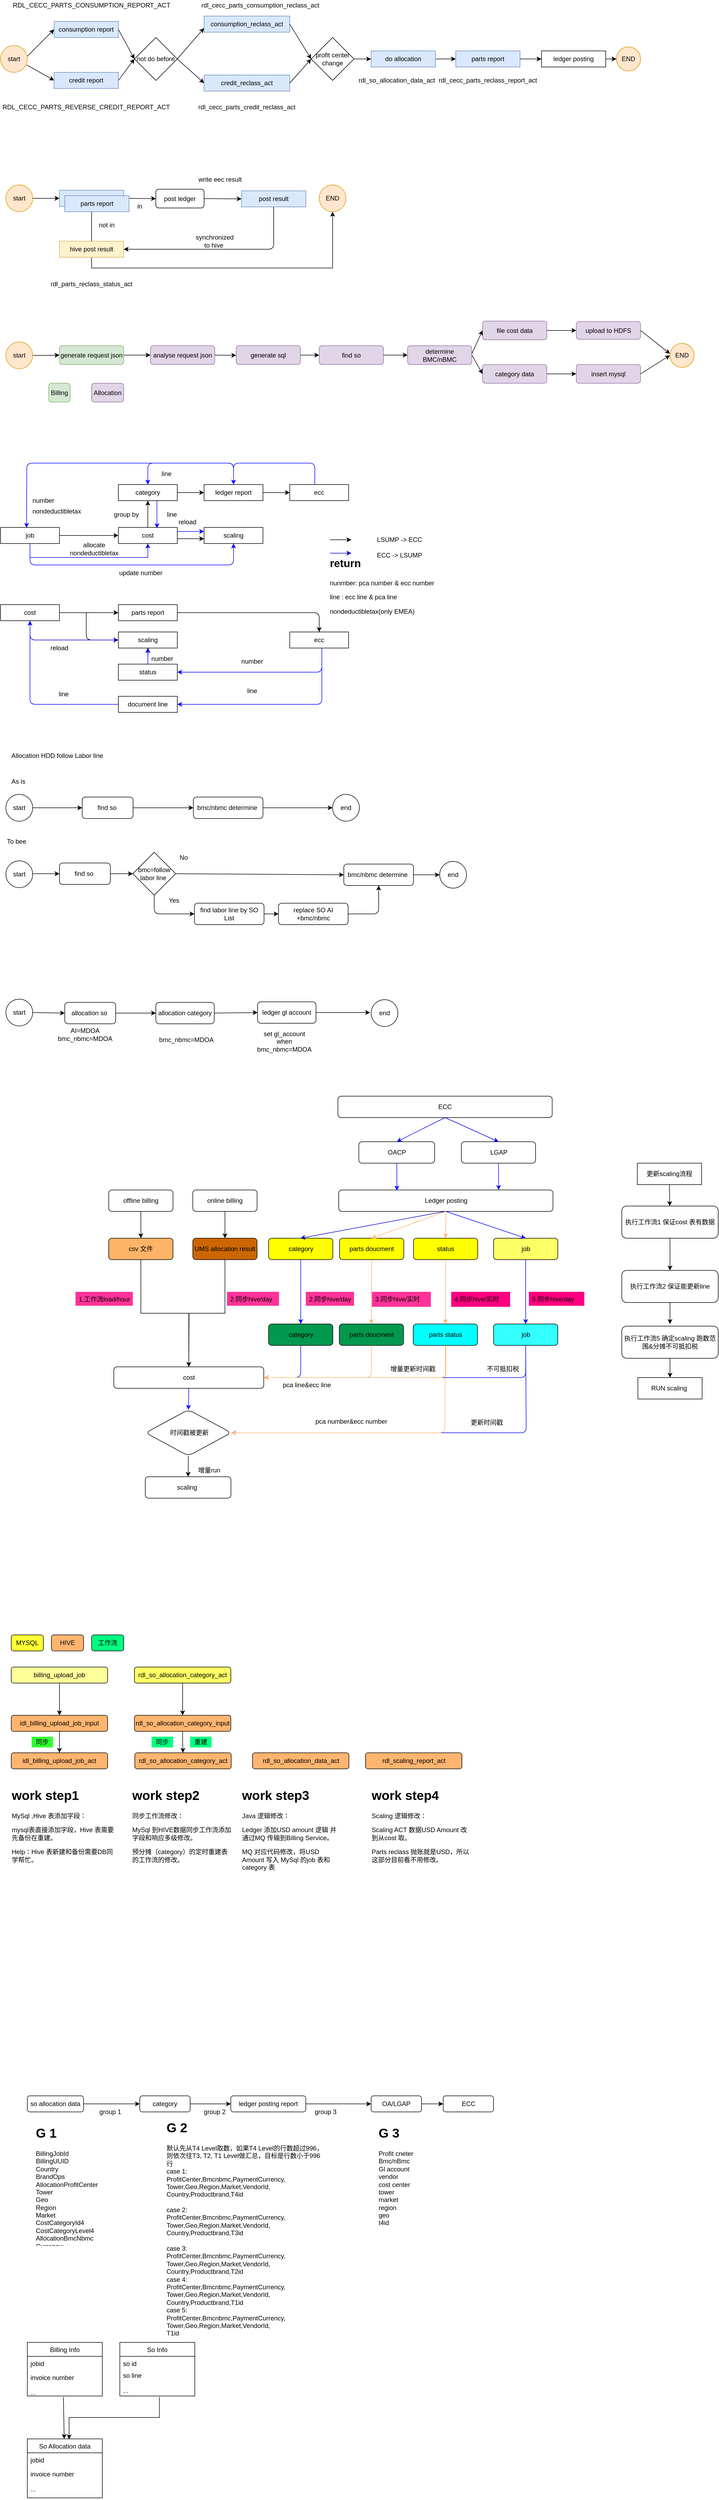 <mxfile version="14.9.2" type="github">
  <diagram id="VKMHK3g8FMRFTHxasIfS" name="Page-1">
    <mxGraphModel dx="1022" dy="436" grid="1" gridSize="10" guides="1" tooltips="1" connect="1" arrows="1" fold="1" page="1" pageScale="1" pageWidth="827" pageHeight="1169" math="0" shadow="0">
      <root>
        <mxCell id="0" />
        <mxCell id="1" parent="0" />
        <mxCell id="MHFKU_J02y791Es46own-1" value="consumption report" style="rounded=0;whiteSpace=wrap;html=1;fillColor=#dae8fc;strokeColor=#6c8ebf;" parent="1" vertex="1">
          <mxGeometry x="120" y="130" width="120" height="30" as="geometry" />
        </mxCell>
        <mxCell id="MHFKU_J02y791Es46own-2" value="credit report" style="rounded=0;whiteSpace=wrap;html=1;fillColor=#dae8fc;strokeColor=#6c8ebf;" parent="1" vertex="1">
          <mxGeometry x="120" y="225" width="120" height="30" as="geometry" />
        </mxCell>
        <mxCell id="MHFKU_J02y791Es46own-3" value="not do before" style="rhombus;whiteSpace=wrap;html=1;" parent="1" vertex="1">
          <mxGeometry x="270" y="160" width="80" height="80" as="geometry" />
        </mxCell>
        <mxCell id="MHFKU_J02y791Es46own-4" value="start" style="ellipse;whiteSpace=wrap;html=1;aspect=fixed;fillColor=#ffe6cc;strokeColor=#d79b00;" parent="1" vertex="1">
          <mxGeometry x="20" y="175" width="50" height="50" as="geometry" />
        </mxCell>
        <mxCell id="MHFKU_J02y791Es46own-6" value="" style="endArrow=classic;html=1;" parent="1" edge="1">
          <mxGeometry width="50" height="50" relative="1" as="geometry">
            <mxPoint x="70" y="195" as="sourcePoint" />
            <mxPoint x="120" y="145" as="targetPoint" />
          </mxGeometry>
        </mxCell>
        <mxCell id="MHFKU_J02y791Es46own-7" value="" style="endArrow=classic;html=1;entryX=0;entryY=0.5;entryDx=0;entryDy=0;exitX=0.987;exitY=0.727;exitDx=0;exitDy=0;exitPerimeter=0;" parent="1" source="MHFKU_J02y791Es46own-4" target="MHFKU_J02y791Es46own-2" edge="1">
          <mxGeometry width="50" height="50" relative="1" as="geometry">
            <mxPoint x="70" y="210" as="sourcePoint" />
            <mxPoint x="320" y="200" as="targetPoint" />
          </mxGeometry>
        </mxCell>
        <mxCell id="MHFKU_J02y791Es46own-10" value="" style="endArrow=classic;html=1;exitX=1;exitY=0.5;exitDx=0;exitDy=0;entryX=0;entryY=0.5;entryDx=0;entryDy=0;" parent="1" source="MHFKU_J02y791Es46own-2" target="MHFKU_J02y791Es46own-3" edge="1">
          <mxGeometry width="50" height="50" relative="1" as="geometry">
            <mxPoint x="270" y="250" as="sourcePoint" />
            <mxPoint x="320" y="200" as="targetPoint" />
          </mxGeometry>
        </mxCell>
        <mxCell id="MHFKU_J02y791Es46own-11" value="" style="endArrow=classic;html=1;exitX=1;exitY=0.5;exitDx=0;exitDy=0;entryX=0;entryY=0.5;entryDx=0;entryDy=0;" parent="1" source="MHFKU_J02y791Es46own-1" target="MHFKU_J02y791Es46own-3" edge="1">
          <mxGeometry width="50" height="50" relative="1" as="geometry">
            <mxPoint x="270" y="250" as="sourcePoint" />
            <mxPoint x="320" y="200" as="targetPoint" />
          </mxGeometry>
        </mxCell>
        <mxCell id="MHFKU_J02y791Es46own-25" style="edgeStyle=orthogonalEdgeStyle;rounded=0;orthogonalLoop=1;jettySize=auto;html=1;exitX=1;exitY=0.5;exitDx=0;exitDy=0;" parent="1" source="MHFKU_J02y791Es46own-12" target="MHFKU_J02y791Es46own-24" edge="1">
          <mxGeometry relative="1" as="geometry" />
        </mxCell>
        <mxCell id="MHFKU_J02y791Es46own-12" value="do allocation" style="rounded=0;whiteSpace=wrap;html=1;fillColor=#dae8fc;strokeColor=#6c8ebf;" parent="1" vertex="1">
          <mxGeometry x="712" y="185" width="120" height="30" as="geometry" />
        </mxCell>
        <mxCell id="MHFKU_J02y791Es46own-13" value="consumption_reclass_act" style="rounded=0;whiteSpace=wrap;html=1;fillColor=#dae8fc;strokeColor=#6c8ebf;" parent="1" vertex="1">
          <mxGeometry x="400" y="120" width="160" height="30" as="geometry" />
        </mxCell>
        <mxCell id="MHFKU_J02y791Es46own-14" value="credit_reclass_act" style="rounded=0;whiteSpace=wrap;html=1;fillColor=#dae8fc;strokeColor=#6c8ebf;" parent="1" vertex="1">
          <mxGeometry x="400" y="230" width="160" height="30" as="geometry" />
        </mxCell>
        <mxCell id="MHFKU_J02y791Es46own-15" value="" style="endArrow=classic;html=1;exitX=1;exitY=0.5;exitDx=0;exitDy=0;entryX=0;entryY=0.75;entryDx=0;entryDy=0;" parent="1" source="MHFKU_J02y791Es46own-3" target="MHFKU_J02y791Es46own-13" edge="1">
          <mxGeometry width="50" height="50" relative="1" as="geometry">
            <mxPoint x="380" y="250" as="sourcePoint" />
            <mxPoint x="430" y="200" as="targetPoint" />
          </mxGeometry>
        </mxCell>
        <mxCell id="MHFKU_J02y791Es46own-16" value="" style="endArrow=classic;html=1;entryX=0;entryY=0.5;entryDx=0;entryDy=0;" parent="1" target="MHFKU_J02y791Es46own-14" edge="1">
          <mxGeometry width="50" height="50" relative="1" as="geometry">
            <mxPoint x="350" y="200" as="sourcePoint" />
            <mxPoint x="430" y="200" as="targetPoint" />
          </mxGeometry>
        </mxCell>
        <mxCell id="MHFKU_J02y791Es46own-19" value="profit center change" style="rhombus;whiteSpace=wrap;html=1;" parent="1" vertex="1">
          <mxGeometry x="600" y="160" width="80" height="80" as="geometry" />
        </mxCell>
        <mxCell id="MHFKU_J02y791Es46own-20" value="" style="endArrow=classic;html=1;exitX=1;exitY=0.5;exitDx=0;exitDy=0;entryX=0;entryY=0.5;entryDx=0;entryDy=0;" parent="1" source="MHFKU_J02y791Es46own-14" target="MHFKU_J02y791Es46own-19" edge="1">
          <mxGeometry width="50" height="50" relative="1" as="geometry">
            <mxPoint x="570" y="235" as="sourcePoint" />
            <mxPoint x="650" y="195" as="targetPoint" />
          </mxGeometry>
        </mxCell>
        <mxCell id="MHFKU_J02y791Es46own-21" value="" style="endArrow=classic;html=1;exitX=1;exitY=0.5;exitDx=0;exitDy=0;entryX=0;entryY=0.5;entryDx=0;entryDy=0;" parent="1" source="MHFKU_J02y791Es46own-13" target="MHFKU_J02y791Es46own-19" edge="1">
          <mxGeometry width="50" height="50" relative="1" as="geometry">
            <mxPoint x="570" y="140" as="sourcePoint" />
            <mxPoint x="650" y="195" as="targetPoint" />
          </mxGeometry>
        </mxCell>
        <mxCell id="MHFKU_J02y791Es46own-23" value="" style="endArrow=classic;html=1;entryX=0;entryY=0.5;entryDx=0;entryDy=0;exitX=1;exitY=0.5;exitDx=0;exitDy=0;" parent="1" source="MHFKU_J02y791Es46own-19" target="MHFKU_J02y791Es46own-12" edge="1">
          <mxGeometry width="50" height="50" relative="1" as="geometry">
            <mxPoint x="680" y="195" as="sourcePoint" />
            <mxPoint x="730" y="240" as="targetPoint" />
          </mxGeometry>
        </mxCell>
        <mxCell id="MHFKU_J02y791Es46own-24" value="parts report" style="rounded=0;whiteSpace=wrap;html=1;fillColor=#dae8fc;strokeColor=#6c8ebf;" parent="1" vertex="1">
          <mxGeometry x="870" y="185" width="120" height="30" as="geometry" />
        </mxCell>
        <mxCell id="MHFKU_J02y791Es46own-26" value="ledger posting" style="rounded=0;whiteSpace=wrap;html=1;" parent="1" vertex="1">
          <mxGeometry x="1030" y="185" width="120" height="30" as="geometry" />
        </mxCell>
        <mxCell id="MHFKU_J02y791Es46own-27" value="" style="endArrow=classic;html=1;exitX=1;exitY=0.5;exitDx=0;exitDy=0;entryX=0;entryY=0.5;entryDx=0;entryDy=0;" parent="1" source="MHFKU_J02y791Es46own-24" target="MHFKU_J02y791Es46own-26" edge="1">
          <mxGeometry width="50" height="50" relative="1" as="geometry">
            <mxPoint x="810" y="240" as="sourcePoint" />
            <mxPoint x="860" y="190" as="targetPoint" />
          </mxGeometry>
        </mxCell>
        <mxCell id="MHFKU_J02y791Es46own-28" value="rdl_cecc_parts_credit_reclass_act" style="text;html=1;strokeColor=none;fillColor=none;align=center;verticalAlign=middle;whiteSpace=wrap;rounded=0;" parent="1" vertex="1">
          <mxGeometry x="460" y="280" width="40" height="20" as="geometry" />
        </mxCell>
        <mxCell id="MHFKU_J02y791Es46own-30" value="rdl_cecc_parts_consumption_reclass_act" style="text;html=1;strokeColor=none;fillColor=none;align=center;verticalAlign=middle;whiteSpace=wrap;rounded=0;" parent="1" vertex="1">
          <mxGeometry x="450" y="90" width="110" height="20" as="geometry" />
        </mxCell>
        <mxCell id="MHFKU_J02y791Es46own-31" value="END" style="ellipse;whiteSpace=wrap;html=1;aspect=fixed;fillColor=#ffe6cc;strokeColor=#d79b00;" parent="1" vertex="1">
          <mxGeometry x="1170" y="177.5" width="45" height="45" as="geometry" />
        </mxCell>
        <mxCell id="MHFKU_J02y791Es46own-32" value="" style="endArrow=classic;html=1;exitX=1;exitY=0.5;exitDx=0;exitDy=0;entryX=0;entryY=0.5;entryDx=0;entryDy=0;" parent="1" source="MHFKU_J02y791Es46own-26" target="MHFKU_J02y791Es46own-31" edge="1">
          <mxGeometry width="50" height="50" relative="1" as="geometry">
            <mxPoint x="1160" y="280" as="sourcePoint" />
            <mxPoint x="1210" y="230" as="targetPoint" />
          </mxGeometry>
        </mxCell>
        <mxCell id="MHFKU_J02y791Es46own-33" value="RDL_CECC_PARTS_CONSUMPTION_REPORT_ACT" style="text;html=1;strokeColor=none;fillColor=none;align=center;verticalAlign=middle;whiteSpace=wrap;rounded=0;" parent="1" vertex="1">
          <mxGeometry x="170" y="90" width="40" height="20" as="geometry" />
        </mxCell>
        <mxCell id="MHFKU_J02y791Es46own-35" value="RDL_CECC_PARTS_REVERSE_CREDIT_REPORT_ACT" style="text;html=1;strokeColor=none;fillColor=none;align=center;verticalAlign=middle;whiteSpace=wrap;rounded=0;" parent="1" vertex="1">
          <mxGeometry x="160" y="280" width="40" height="20" as="geometry" />
        </mxCell>
        <mxCell id="MHFKU_J02y791Es46own-36" value="rdl_so_allocation_data_act" style="text;html=1;strokeColor=none;fillColor=none;align=center;verticalAlign=middle;whiteSpace=wrap;rounded=0;" parent="1" vertex="1">
          <mxGeometry x="740" y="230" width="40" height="20" as="geometry" />
        </mxCell>
        <mxCell id="MHFKU_J02y791Es46own-37" value="rdl_cecc_parts_reclass_report_act" style="text;html=1;strokeColor=none;fillColor=none;align=center;verticalAlign=middle;whiteSpace=wrap;rounded=0;" parent="1" vertex="1">
          <mxGeometry x="910" y="230" width="40" height="20" as="geometry" />
        </mxCell>
        <mxCell id="TkEu7Gus7nsnmoaaM0vq-1" value="start" style="ellipse;whiteSpace=wrap;html=1;aspect=fixed;fillColor=#ffe6cc;strokeColor=#d79b00;" parent="1" vertex="1">
          <mxGeometry x="30" y="435" width="50" height="50" as="geometry" />
        </mxCell>
        <mxCell id="TkEu7Gus7nsnmoaaM0vq-2" value="rdl_parts_reclass_status_act" style="text;html=1;strokeColor=none;fillColor=none;align=center;verticalAlign=middle;whiteSpace=wrap;rounded=0;" parent="1" vertex="1">
          <mxGeometry x="170" y="610" width="40" height="20" as="geometry" />
        </mxCell>
        <mxCell id="TkEu7Gus7nsnmoaaM0vq-4" value="parts report" style="rounded=0;whiteSpace=wrap;html=1;fillColor=#dae8fc;strokeColor=#6c8ebf;" parent="1" vertex="1">
          <mxGeometry x="130" y="445" width="120" height="30" as="geometry" />
        </mxCell>
        <mxCell id="TkEu7Gus7nsnmoaaM0vq-5" value="post result" style="rounded=0;whiteSpace=wrap;html=1;fillColor=#dae8fc;strokeColor=#6c8ebf;" parent="1" vertex="1">
          <mxGeometry x="470" y="446" width="120" height="30" as="geometry" />
        </mxCell>
        <mxCell id="TkEu7Gus7nsnmoaaM0vq-6" value="" style="endArrow=classic;html=1;entryX=0;entryY=0.5;entryDx=0;entryDy=0;" parent="1" target="TkEu7Gus7nsnmoaaM0vq-4" edge="1">
          <mxGeometry width="50" height="50" relative="1" as="geometry">
            <mxPoint x="80" y="460" as="sourcePoint" />
            <mxPoint x="120" y="420" as="targetPoint" />
          </mxGeometry>
        </mxCell>
        <mxCell id="TkEu7Gus7nsnmoaaM0vq-10" value="END" style="ellipse;whiteSpace=wrap;html=1;aspect=fixed;fillColor=#ffe6cc;strokeColor=#d79b00;" parent="1" vertex="1">
          <mxGeometry x="615" y="435" width="50" height="50" as="geometry" />
        </mxCell>
        <mxCell id="TkEu7Gus7nsnmoaaM0vq-14" style="edgeStyle=orthogonalEdgeStyle;rounded=0;orthogonalLoop=1;jettySize=auto;html=1;exitX=0.5;exitY=1;exitDx=0;exitDy=0;entryX=0.5;entryY=1;entryDx=0;entryDy=0;" parent="1" source="TkEu7Gus7nsnmoaaM0vq-11" target="TkEu7Gus7nsnmoaaM0vq-10" edge="1">
          <mxGeometry relative="1" as="geometry" />
        </mxCell>
        <mxCell id="TkEu7Gus7nsnmoaaM0vq-11" value="hive post result" style="rounded=0;whiteSpace=wrap;html=1;fillColor=#fff2cc;strokeColor=#d6b656;" parent="1" vertex="1">
          <mxGeometry x="130" y="540" width="120" height="30" as="geometry" />
        </mxCell>
        <mxCell id="TkEu7Gus7nsnmoaaM0vq-12" value="" style="endArrow=classic;html=1;exitX=0.5;exitY=1;exitDx=0;exitDy=0;entryX=1;entryY=0.5;entryDx=0;entryDy=0;" parent="1" source="TkEu7Gus7nsnmoaaM0vq-5" target="TkEu7Gus7nsnmoaaM0vq-11" edge="1">
          <mxGeometry width="50" height="50" relative="1" as="geometry">
            <mxPoint x="350" y="540" as="sourcePoint" />
            <mxPoint x="400" y="490" as="targetPoint" />
            <Array as="points">
              <mxPoint x="530" y="555" />
            </Array>
          </mxGeometry>
        </mxCell>
        <mxCell id="TkEu7Gus7nsnmoaaM0vq-16" value="post ledger" style="rounded=1;whiteSpace=wrap;html=1;" parent="1" vertex="1">
          <mxGeometry x="310" y="443" width="90" height="35" as="geometry" />
        </mxCell>
        <mxCell id="TkEu7Gus7nsnmoaaM0vq-17" value="" style="endArrow=classic;html=1;exitX=1;exitY=0.5;exitDx=0;exitDy=0;entryX=0;entryY=0.5;entryDx=0;entryDy=0;" parent="1" source="TkEu7Gus7nsnmoaaM0vq-4" target="TkEu7Gus7nsnmoaaM0vq-16" edge="1">
          <mxGeometry width="50" height="50" relative="1" as="geometry">
            <mxPoint x="350" y="540" as="sourcePoint" />
            <mxPoint x="400" y="490" as="targetPoint" />
          </mxGeometry>
        </mxCell>
        <mxCell id="TkEu7Gus7nsnmoaaM0vq-18" value="" style="endArrow=classic;html=1;exitX=1;exitY=0.5;exitDx=0;exitDy=0;entryX=0;entryY=0.5;entryDx=0;entryDy=0;" parent="1" source="TkEu7Gus7nsnmoaaM0vq-16" target="TkEu7Gus7nsnmoaaM0vq-5" edge="1">
          <mxGeometry width="50" height="50" relative="1" as="geometry">
            <mxPoint x="350" y="540" as="sourcePoint" />
            <mxPoint x="400" y="490" as="targetPoint" />
          </mxGeometry>
        </mxCell>
        <mxCell id="TkEu7Gus7nsnmoaaM0vq-19" value="synchronized to hive&amp;nbsp;" style="text;html=1;strokeColor=none;fillColor=none;align=center;verticalAlign=middle;whiteSpace=wrap;rounded=0;" parent="1" vertex="1">
          <mxGeometry x="380" y="530" width="80" height="20" as="geometry" />
        </mxCell>
        <mxCell id="TkEu7Gus7nsnmoaaM0vq-21" value="" style="endArrow=classic;html=1;exitX=0.5;exitY=0;exitDx=0;exitDy=0;entryX=0.5;entryY=1;entryDx=0;entryDy=0;" parent="1" source="TkEu7Gus7nsnmoaaM0vq-11" target="TkEu7Gus7nsnmoaaM0vq-4" edge="1">
          <mxGeometry width="50" height="50" relative="1" as="geometry">
            <mxPoint x="180" y="550" as="sourcePoint" />
            <mxPoint x="280" y="460" as="targetPoint" />
          </mxGeometry>
        </mxCell>
        <mxCell id="TkEu7Gus7nsnmoaaM0vq-22" value="not in&amp;nbsp;" style="text;html=1;strokeColor=none;fillColor=none;align=center;verticalAlign=middle;whiteSpace=wrap;rounded=0;" parent="1" vertex="1">
          <mxGeometry x="200" y="500" width="40" height="20" as="geometry" />
        </mxCell>
        <mxCell id="TkEu7Gus7nsnmoaaM0vq-23" value="in" style="text;html=1;strokeColor=none;fillColor=none;align=center;verticalAlign=middle;whiteSpace=wrap;rounded=0;" parent="1" vertex="1">
          <mxGeometry x="260" y="465" width="40" height="20" as="geometry" />
        </mxCell>
        <mxCell id="TkEu7Gus7nsnmoaaM0vq-24" value="write eec result" style="text;html=1;strokeColor=none;fillColor=none;align=center;verticalAlign=middle;whiteSpace=wrap;rounded=0;" parent="1" vertex="1">
          <mxGeometry x="380" y="415" width="100" height="20" as="geometry" />
        </mxCell>
        <mxCell id="D5yG_D4a77OxnMlGcOf8-16" style="edgeStyle=orthogonalEdgeStyle;rounded=0;orthogonalLoop=1;jettySize=auto;html=1;exitX=1;exitY=0.5;exitDx=0;exitDy=0;entryX=0;entryY=0.5;entryDx=0;entryDy=0;" parent="1" source="D5yG_D4a77OxnMlGcOf8-1" target="D5yG_D4a77OxnMlGcOf8-3" edge="1">
          <mxGeometry relative="1" as="geometry" />
        </mxCell>
        <mxCell id="D5yG_D4a77OxnMlGcOf8-1" value="start" style="ellipse;whiteSpace=wrap;html=1;aspect=fixed;fillColor=#ffe6cc;strokeColor=#d79b00;" parent="1" vertex="1">
          <mxGeometry x="30" y="728" width="50" height="50" as="geometry" />
        </mxCell>
        <mxCell id="D5yG_D4a77OxnMlGcOf8-2" value="parts report" style="rounded=0;whiteSpace=wrap;html=1;fillColor=#dae8fc;strokeColor=#6c8ebf;" parent="1" vertex="1">
          <mxGeometry x="140" y="455" width="120" height="30" as="geometry" />
        </mxCell>
        <mxCell id="D5yG_D4a77OxnMlGcOf8-3" value="generate request json" style="rounded=1;whiteSpace=wrap;html=1;fillColor=#d5e8d4;strokeColor=#82b366;" parent="1" vertex="1">
          <mxGeometry x="130" y="735" width="120" height="35" as="geometry" />
        </mxCell>
        <mxCell id="D5yG_D4a77OxnMlGcOf8-5" value="analyse request json" style="rounded=1;whiteSpace=wrap;html=1;fillColor=#e1d5e7;strokeColor=#9673a6;" parent="1" vertex="1">
          <mxGeometry x="300" y="735" width="120" height="35" as="geometry" />
        </mxCell>
        <mxCell id="D5yG_D4a77OxnMlGcOf8-6" value="generate sql" style="rounded=1;whiteSpace=wrap;html=1;fillColor=#e1d5e7;strokeColor=#9673a6;" parent="1" vertex="1">
          <mxGeometry x="460" y="735" width="120" height="35" as="geometry" />
        </mxCell>
        <mxCell id="D5yG_D4a77OxnMlGcOf8-7" value="find so" style="rounded=1;whiteSpace=wrap;html=1;fillColor=#e1d5e7;strokeColor=#9673a6;" parent="1" vertex="1">
          <mxGeometry x="615" y="735" width="120" height="35" as="geometry" />
        </mxCell>
        <mxCell id="D5yG_D4a77OxnMlGcOf8-8" value="determine BMC/nBMC" style="rounded=1;whiteSpace=wrap;html=1;fillColor=#e1d5e7;strokeColor=#9673a6;" parent="1" vertex="1">
          <mxGeometry x="780" y="735" width="120" height="35" as="geometry" />
        </mxCell>
        <mxCell id="D5yG_D4a77OxnMlGcOf8-10" value="file cost data" style="rounded=1;whiteSpace=wrap;html=1;fillColor=#e1d5e7;strokeColor=#9673a6;" parent="1" vertex="1">
          <mxGeometry x="920" y="689" width="120" height="35" as="geometry" />
        </mxCell>
        <mxCell id="D5yG_D4a77OxnMlGcOf8-11" value="category data" style="rounded=1;whiteSpace=wrap;html=1;fillColor=#e1d5e7;strokeColor=#9673a6;" parent="1" vertex="1">
          <mxGeometry x="920" y="770" width="120" height="35" as="geometry" />
        </mxCell>
        <mxCell id="D5yG_D4a77OxnMlGcOf8-12" value="upload to HDFS" style="rounded=1;whiteSpace=wrap;html=1;fillColor=#e1d5e7;strokeColor=#9673a6;" parent="1" vertex="1">
          <mxGeometry x="1095" y="690" width="120" height="33" as="geometry" />
        </mxCell>
        <mxCell id="D5yG_D4a77OxnMlGcOf8-13" value="insert mysql" style="rounded=1;whiteSpace=wrap;html=1;fillColor=#e1d5e7;strokeColor=#9673a6;" parent="1" vertex="1">
          <mxGeometry x="1095" y="770" width="120" height="35" as="geometry" />
        </mxCell>
        <mxCell id="D5yG_D4a77OxnMlGcOf8-14" value="END" style="ellipse;whiteSpace=wrap;html=1;aspect=fixed;fillColor=#ffe6cc;strokeColor=#d79b00;" parent="1" vertex="1">
          <mxGeometry x="1270" y="730.5" width="45" height="45" as="geometry" />
        </mxCell>
        <mxCell id="D5yG_D4a77OxnMlGcOf8-15" value="" style="endArrow=classic;html=1;entryX=0;entryY=0.5;entryDx=0;entryDy=0;exitX=1;exitY=0.5;exitDx=0;exitDy=0;" parent="1" source="D5yG_D4a77OxnMlGcOf8-3" target="D5yG_D4a77OxnMlGcOf8-5" edge="1">
          <mxGeometry width="50" height="50" relative="1" as="geometry">
            <mxPoint x="250" y="760" as="sourcePoint" />
            <mxPoint x="300" y="710" as="targetPoint" />
          </mxGeometry>
        </mxCell>
        <mxCell id="D5yG_D4a77OxnMlGcOf8-17" value="" style="endArrow=classic;html=1;exitX=1;exitY=0.5;exitDx=0;exitDy=0;" parent="1" source="D5yG_D4a77OxnMlGcOf8-5" edge="1">
          <mxGeometry width="50" height="50" relative="1" as="geometry">
            <mxPoint x="430" y="753" as="sourcePoint" />
            <mxPoint x="460" y="753" as="targetPoint" />
          </mxGeometry>
        </mxCell>
        <mxCell id="D5yG_D4a77OxnMlGcOf8-18" value="" style="endArrow=classic;html=1;exitX=1;exitY=0.5;exitDx=0;exitDy=0;entryX=0;entryY=0.5;entryDx=0;entryDy=0;" parent="1" source="D5yG_D4a77OxnMlGcOf8-6" target="D5yG_D4a77OxnMlGcOf8-7" edge="1">
          <mxGeometry width="50" height="50" relative="1" as="geometry">
            <mxPoint x="390" y="760" as="sourcePoint" />
            <mxPoint x="440" y="710" as="targetPoint" />
          </mxGeometry>
        </mxCell>
        <mxCell id="D5yG_D4a77OxnMlGcOf8-19" value="" style="endArrow=classic;html=1;exitX=1;exitY=0.5;exitDx=0;exitDy=0;entryX=0;entryY=0.5;entryDx=0;entryDy=0;" parent="1" source="D5yG_D4a77OxnMlGcOf8-7" target="D5yG_D4a77OxnMlGcOf8-8" edge="1">
          <mxGeometry width="50" height="50" relative="1" as="geometry">
            <mxPoint x="770" y="910" as="sourcePoint" />
            <mxPoint x="820" y="860" as="targetPoint" />
          </mxGeometry>
        </mxCell>
        <mxCell id="D5yG_D4a77OxnMlGcOf8-20" value="" style="endArrow=classic;html=1;entryX=0;entryY=0.5;entryDx=0;entryDy=0;" parent="1" target="D5yG_D4a77OxnMlGcOf8-10" edge="1">
          <mxGeometry width="50" height="50" relative="1" as="geometry">
            <mxPoint x="900" y="750" as="sourcePoint" />
            <mxPoint x="950" y="750" as="targetPoint" />
          </mxGeometry>
        </mxCell>
        <mxCell id="D5yG_D4a77OxnMlGcOf8-21" value="" style="endArrow=classic;html=1;exitX=1;exitY=0.5;exitDx=0;exitDy=0;entryX=0;entryY=0.5;entryDx=0;entryDy=0;" parent="1" source="D5yG_D4a77OxnMlGcOf8-8" target="D5yG_D4a77OxnMlGcOf8-11" edge="1">
          <mxGeometry width="50" height="50" relative="1" as="geometry">
            <mxPoint x="880" y="940" as="sourcePoint" />
            <mxPoint x="930" y="890" as="targetPoint" />
          </mxGeometry>
        </mxCell>
        <mxCell id="D5yG_D4a77OxnMlGcOf8-22" value="" style="endArrow=classic;html=1;exitX=1;exitY=0.5;exitDx=0;exitDy=0;entryX=0;entryY=0.5;entryDx=0;entryDy=0;" parent="1" source="D5yG_D4a77OxnMlGcOf8-10" target="D5yG_D4a77OxnMlGcOf8-12" edge="1">
          <mxGeometry width="50" height="50" relative="1" as="geometry">
            <mxPoint x="1040" y="740" as="sourcePoint" />
            <mxPoint x="1090" y="690" as="targetPoint" />
          </mxGeometry>
        </mxCell>
        <mxCell id="D5yG_D4a77OxnMlGcOf8-23" value="" style="endArrow=classic;html=1;exitX=1;exitY=0.5;exitDx=0;exitDy=0;entryX=0;entryY=0.5;entryDx=0;entryDy=0;" parent="1" source="D5yG_D4a77OxnMlGcOf8-11" target="D5yG_D4a77OxnMlGcOf8-13" edge="1">
          <mxGeometry width="50" height="50" relative="1" as="geometry">
            <mxPoint x="1120" y="920" as="sourcePoint" />
            <mxPoint x="1170" y="870" as="targetPoint" />
          </mxGeometry>
        </mxCell>
        <mxCell id="D5yG_D4a77OxnMlGcOf8-24" value="" style="endArrow=classic;html=1;exitX=1;exitY=0.5;exitDx=0;exitDy=0;entryX=0;entryY=0.5;entryDx=0;entryDy=0;" parent="1" source="D5yG_D4a77OxnMlGcOf8-13" target="D5yG_D4a77OxnMlGcOf8-14" edge="1">
          <mxGeometry width="50" height="50" relative="1" as="geometry">
            <mxPoint x="1260" y="880" as="sourcePoint" />
            <mxPoint x="1310" y="830" as="targetPoint" />
          </mxGeometry>
        </mxCell>
        <mxCell id="D5yG_D4a77OxnMlGcOf8-25" value="" style="endArrow=classic;html=1;exitX=1;exitY=0.5;exitDx=0;exitDy=0;" parent="1" source="D5yG_D4a77OxnMlGcOf8-12" edge="1">
          <mxGeometry width="50" height="50" relative="1" as="geometry">
            <mxPoint x="1240" y="740" as="sourcePoint" />
            <mxPoint x="1270" y="750" as="targetPoint" />
          </mxGeometry>
        </mxCell>
        <mxCell id="D5yG_D4a77OxnMlGcOf8-26" value="Billing" style="rounded=1;whiteSpace=wrap;html=1;fillColor=#d5e8d4;strokeColor=#82b366;" parent="1" vertex="1">
          <mxGeometry x="110" y="805" width="40" height="35" as="geometry" />
        </mxCell>
        <mxCell id="D5yG_D4a77OxnMlGcOf8-28" value="Allocation" style="rounded=1;whiteSpace=wrap;html=1;fillColor=#e1d5e7;strokeColor=#9673a6;" parent="1" vertex="1">
          <mxGeometry x="190" y="805" width="60" height="35" as="geometry" />
        </mxCell>
        <mxCell id="vKC2D8JHhrOAG4iTw_gZ-9" style="edgeStyle=orthogonalEdgeStyle;rounded=0;orthogonalLoop=1;jettySize=auto;html=1;exitX=0.5;exitY=1;exitDx=0;exitDy=0;entryX=0.5;entryY=1;entryDx=0;entryDy=0;strokeColor=#0000FF;" parent="1" source="K2xl8CTouo7mSd7dYWox-1" target="K2xl8CTouo7mSd7dYWox-2" edge="1">
          <mxGeometry relative="1" as="geometry">
            <Array as="points">
              <mxPoint x="75" y="1130" />
              <mxPoint x="295" y="1130" />
            </Array>
          </mxGeometry>
        </mxCell>
        <mxCell id="K2xl8CTouo7mSd7dYWox-1" value="job" style="rounded=0;whiteSpace=wrap;html=1;" parent="1" vertex="1">
          <mxGeometry x="20" y="1074" width="110" height="30" as="geometry" />
        </mxCell>
        <mxCell id="K2xl8CTouo7mSd7dYWox-2" value="cost" style="rounded=0;whiteSpace=wrap;html=1;" parent="1" vertex="1">
          <mxGeometry x="240" y="1074" width="110" height="30" as="geometry" />
        </mxCell>
        <mxCell id="K2xl8CTouo7mSd7dYWox-3" value="category" style="rounded=0;whiteSpace=wrap;html=1;" parent="1" vertex="1">
          <mxGeometry x="240" y="994" width="110" height="30" as="geometry" />
        </mxCell>
        <mxCell id="K2xl8CTouo7mSd7dYWox-5" value="ledger report" style="rounded=0;whiteSpace=wrap;html=1;" parent="1" vertex="1">
          <mxGeometry x="400" y="994" width="110" height="30" as="geometry" />
        </mxCell>
        <mxCell id="K2xl8CTouo7mSd7dYWox-6" value="scaling" style="rounded=0;whiteSpace=wrap;html=1;" parent="1" vertex="1">
          <mxGeometry x="400" y="1074" width="110" height="30" as="geometry" />
        </mxCell>
        <mxCell id="K2xl8CTouo7mSd7dYWox-7" value="ecc" style="rounded=0;whiteSpace=wrap;html=1;" parent="1" vertex="1">
          <mxGeometry x="560" y="994" width="110" height="30" as="geometry" />
        </mxCell>
        <mxCell id="K2xl8CTouo7mSd7dYWox-8" value="" style="endArrow=classic;html=1;exitX=1;exitY=0.5;exitDx=0;exitDy=0;entryX=0;entryY=0.5;entryDx=0;entryDy=0;" parent="1" source="K2xl8CTouo7mSd7dYWox-1" target="K2xl8CTouo7mSd7dYWox-2" edge="1">
          <mxGeometry width="50" height="50" relative="1" as="geometry">
            <mxPoint x="350" y="1064" as="sourcePoint" />
            <mxPoint x="400" y="1014" as="targetPoint" />
          </mxGeometry>
        </mxCell>
        <mxCell id="K2xl8CTouo7mSd7dYWox-9" value="" style="endArrow=classic;html=1;entryX=0.5;entryY=1;entryDx=0;entryDy=0;" parent="1" source="K2xl8CTouo7mSd7dYWox-2" target="K2xl8CTouo7mSd7dYWox-3" edge="1">
          <mxGeometry width="50" height="50" relative="1" as="geometry">
            <mxPoint x="250" y="1084" as="sourcePoint" />
            <mxPoint x="300" y="1034" as="targetPoint" />
          </mxGeometry>
        </mxCell>
        <mxCell id="K2xl8CTouo7mSd7dYWox-10" value="" style="endArrow=classic;html=1;exitX=1;exitY=0.5;exitDx=0;exitDy=0;entryX=0;entryY=0.5;entryDx=0;entryDy=0;" parent="1" edge="1">
          <mxGeometry width="50" height="50" relative="1" as="geometry">
            <mxPoint x="350" y="1095" as="sourcePoint" />
            <mxPoint x="400" y="1095" as="targetPoint" />
          </mxGeometry>
        </mxCell>
        <mxCell id="K2xl8CTouo7mSd7dYWox-11" value="" style="endArrow=classic;html=1;exitX=1;exitY=0.5;exitDx=0;exitDy=0;entryX=0;entryY=0.5;entryDx=0;entryDy=0;" parent="1" source="K2xl8CTouo7mSd7dYWox-3" target="K2xl8CTouo7mSd7dYWox-5" edge="1">
          <mxGeometry width="50" height="50" relative="1" as="geometry">
            <mxPoint x="360" y="1054" as="sourcePoint" />
            <mxPoint x="410" y="1004" as="targetPoint" />
          </mxGeometry>
        </mxCell>
        <mxCell id="K2xl8CTouo7mSd7dYWox-12" value="" style="endArrow=classic;html=1;exitX=1;exitY=0.5;exitDx=0;exitDy=0;entryX=0;entryY=0.5;entryDx=0;entryDy=0;" parent="1" source="K2xl8CTouo7mSd7dYWox-5" target="K2xl8CTouo7mSd7dYWox-7" edge="1">
          <mxGeometry width="50" height="50" relative="1" as="geometry">
            <mxPoint x="520" y="1054" as="sourcePoint" />
            <mxPoint x="570" y="1004" as="targetPoint" />
          </mxGeometry>
        </mxCell>
        <mxCell id="K2xl8CTouo7mSd7dYWox-13" value="group by" style="text;html=1;strokeColor=none;fillColor=none;align=center;verticalAlign=middle;whiteSpace=wrap;rounded=0;" parent="1" vertex="1">
          <mxGeometry x="230" y="1040" width="50" height="20" as="geometry" />
        </mxCell>
        <mxCell id="K2xl8CTouo7mSd7dYWox-14" value="" style="endArrow=classic;html=1;exitX=0.424;exitY=0;exitDx=0;exitDy=0;exitPerimeter=0;entryX=0.5;entryY=0;entryDx=0;entryDy=0;strokeColor=#0000FF;" parent="1" source="K2xl8CTouo7mSd7dYWox-7" target="K2xl8CTouo7mSd7dYWox-5" edge="1">
          <mxGeometry width="50" height="50" relative="1" as="geometry">
            <mxPoint x="590" y="984" as="sourcePoint" />
            <mxPoint x="410" y="944" as="targetPoint" />
            <Array as="points">
              <mxPoint x="607" y="954" />
              <mxPoint x="530" y="954" />
              <mxPoint x="455" y="954" />
            </Array>
          </mxGeometry>
        </mxCell>
        <mxCell id="K2xl8CTouo7mSd7dYWox-19" value="&lt;h1&gt;&lt;font style=&quot;font-size: 20px ; line-height: 60%&quot;&gt;return&lt;/font&gt;&lt;/h1&gt;&lt;p&gt;nunmber: pca number &amp;amp; ecc number&lt;/p&gt;&lt;p&gt;line : ecc line &amp;amp; pca line&lt;/p&gt;&lt;p&gt;nondeductibletax(only EMEA)&lt;br&gt;&lt;/p&gt;" style="text;html=1;strokeColor=none;fillColor=none;spacing=5;spacingTop=-20;whiteSpace=wrap;overflow=hidden;rounded=0;" parent="1" vertex="1">
          <mxGeometry x="630" y="1120" width="205" height="123" as="geometry" />
        </mxCell>
        <mxCell id="K2xl8CTouo7mSd7dYWox-20" value="" style="endArrow=classic;html=1;exitX=0.5;exitY=0;exitDx=0;exitDy=0;entryX=0.5;entryY=0;entryDx=0;entryDy=0;strokeColor=#0000FF;" parent="1" source="K2xl8CTouo7mSd7dYWox-5" target="K2xl8CTouo7mSd7dYWox-3" edge="1">
          <mxGeometry width="50" height="50" relative="1" as="geometry">
            <mxPoint x="290" y="974" as="sourcePoint" />
            <mxPoint x="290" y="944" as="targetPoint" />
            <Array as="points">
              <mxPoint x="455" y="954" />
              <mxPoint x="295" y="954" />
            </Array>
          </mxGeometry>
        </mxCell>
        <mxCell id="K2xl8CTouo7mSd7dYWox-21" value="" style="endArrow=classic;html=1;exitX=0.5;exitY=0;exitDx=0;exitDy=0;entryX=0.442;entryY=0.022;entryDx=0;entryDy=0;entryPerimeter=0;strokeColor=#0000FF;" parent="1" source="K2xl8CTouo7mSd7dYWox-5" target="K2xl8CTouo7mSd7dYWox-1" edge="1">
          <mxGeometry width="50" height="50" relative="1" as="geometry">
            <mxPoint x="210" y="974" as="sourcePoint" />
            <mxPoint x="70" y="964" as="targetPoint" />
            <Array as="points">
              <mxPoint x="455" y="954" />
              <mxPoint x="69" y="954" />
            </Array>
          </mxGeometry>
        </mxCell>
        <mxCell id="K2xl8CTouo7mSd7dYWox-22" value="line" style="text;html=1;strokeColor=none;fillColor=none;align=center;verticalAlign=middle;whiteSpace=wrap;rounded=0;" parent="1" vertex="1">
          <mxGeometry x="310" y="964" width="40" height="20" as="geometry" />
        </mxCell>
        <mxCell id="K2xl8CTouo7mSd7dYWox-23" value="number" style="text;html=1;strokeColor=none;fillColor=none;align=center;verticalAlign=middle;whiteSpace=wrap;rounded=0;" parent="1" vertex="1">
          <mxGeometry x="80" y="1014" width="40" height="20" as="geometry" />
        </mxCell>
        <mxCell id="K2xl8CTouo7mSd7dYWox-24" value="" style="endArrow=classic;html=1;exitX=0.5;exitY=1;exitDx=0;exitDy=0;entryX=0.5;entryY=1;entryDx=0;entryDy=0;strokeColor=#0000FF;" parent="1" source="K2xl8CTouo7mSd7dYWox-1" target="K2xl8CTouo7mSd7dYWox-6" edge="1">
          <mxGeometry width="50" height="50" relative="1" as="geometry">
            <mxPoint x="60" y="1154" as="sourcePoint" />
            <mxPoint x="450" y="1154" as="targetPoint" />
            <Array as="points">
              <mxPoint x="75" y="1144" />
              <mxPoint x="455" y="1144" />
            </Array>
          </mxGeometry>
        </mxCell>
        <mxCell id="K2xl8CTouo7mSd7dYWox-25" value="update number" style="text;html=1;strokeColor=none;fillColor=none;align=center;verticalAlign=middle;whiteSpace=wrap;rounded=0;" parent="1" vertex="1">
          <mxGeometry x="222" y="1149" width="120" height="20" as="geometry" />
        </mxCell>
        <mxCell id="K2xl8CTouo7mSd7dYWox-26" value="" style="endArrow=classic;html=1;entryX=0.655;entryY=0.044;entryDx=0;entryDy=0;entryPerimeter=0;strokeColor=#0000FF;" parent="1" target="K2xl8CTouo7mSd7dYWox-2" edge="1">
          <mxGeometry width="50" height="50" relative="1" as="geometry">
            <mxPoint x="312" y="1024" as="sourcePoint" />
            <mxPoint x="420" y="1024" as="targetPoint" />
          </mxGeometry>
        </mxCell>
        <mxCell id="K2xl8CTouo7mSd7dYWox-29" value="reload" style="text;html=1;strokeColor=none;fillColor=none;align=center;verticalAlign=middle;whiteSpace=wrap;rounded=0;" parent="1" vertex="1">
          <mxGeometry x="324" y="1054" width="90" height="20" as="geometry" />
        </mxCell>
        <mxCell id="K2xl8CTouo7mSd7dYWox-31" value="" style="endArrow=classic;html=1;strokeColor=#0000FF;exitX=1;exitY=0.25;exitDx=0;exitDy=0;entryX=0;entryY=0.25;entryDx=0;entryDy=0;" parent="1" source="K2xl8CTouo7mSd7dYWox-2" target="K2xl8CTouo7mSd7dYWox-6" edge="1">
          <mxGeometry width="50" height="50" relative="1" as="geometry">
            <mxPoint x="350" y="1134" as="sourcePoint" />
            <mxPoint x="400" y="1084" as="targetPoint" />
          </mxGeometry>
        </mxCell>
        <mxCell id="K2xl8CTouo7mSd7dYWox-33" value="cost" style="rounded=0;whiteSpace=wrap;html=1;" parent="1" vertex="1">
          <mxGeometry x="20" y="1218" width="110" height="30" as="geometry" />
        </mxCell>
        <mxCell id="K2xl8CTouo7mSd7dYWox-34" value="parts report" style="rounded=0;whiteSpace=wrap;html=1;" parent="1" vertex="1">
          <mxGeometry x="240" y="1218" width="110" height="30" as="geometry" />
        </mxCell>
        <mxCell id="K2xl8CTouo7mSd7dYWox-35" value="ecc" style="rounded=0;whiteSpace=wrap;html=1;" parent="1" vertex="1">
          <mxGeometry x="560" y="1269" width="110" height="30" as="geometry" />
        </mxCell>
        <mxCell id="K2xl8CTouo7mSd7dYWox-36" value="" style="endArrow=classic;html=1;exitX=1;exitY=0.5;exitDx=0;exitDy=0;entryX=0;entryY=0.5;entryDx=0;entryDy=0;" parent="1" source="K2xl8CTouo7mSd7dYWox-33" target="K2xl8CTouo7mSd7dYWox-34" edge="1">
          <mxGeometry width="50" height="50" relative="1" as="geometry">
            <mxPoint x="140" y="1269" as="sourcePoint" />
            <mxPoint x="190" y="1219" as="targetPoint" />
          </mxGeometry>
        </mxCell>
        <mxCell id="K2xl8CTouo7mSd7dYWox-37" value="" style="endArrow=classic;html=1;exitX=1;exitY=0.5;exitDx=0;exitDy=0;entryX=0.5;entryY=0;entryDx=0;entryDy=0;" parent="1" source="K2xl8CTouo7mSd7dYWox-34" target="K2xl8CTouo7mSd7dYWox-35" edge="1">
          <mxGeometry width="50" height="50" relative="1" as="geometry">
            <mxPoint x="350" y="1269" as="sourcePoint" />
            <mxPoint x="400" y="1219" as="targetPoint" />
            <Array as="points">
              <mxPoint x="615" y="1233" />
            </Array>
          </mxGeometry>
        </mxCell>
        <mxCell id="K2xl8CTouo7mSd7dYWox-38" value="scaling" style="rounded=0;whiteSpace=wrap;html=1;" parent="1" vertex="1">
          <mxGeometry x="240" y="1269" width="110" height="30" as="geometry" />
        </mxCell>
        <mxCell id="K2xl8CTouo7mSd7dYWox-39" value="" style="endArrow=classic;html=1;strokeColor=#000000;entryX=0;entryY=0.5;entryDx=0;entryDy=0;" parent="1" target="K2xl8CTouo7mSd7dYWox-38" edge="1">
          <mxGeometry width="50" height="50" relative="1" as="geometry">
            <mxPoint x="180" y="1233" as="sourcePoint" />
            <mxPoint x="200" y="1259" as="targetPoint" />
            <Array as="points">
              <mxPoint x="180" y="1284" />
            </Array>
          </mxGeometry>
        </mxCell>
        <mxCell id="K2xl8CTouo7mSd7dYWox-46" value="" style="edgeStyle=orthogonalEdgeStyle;rounded=0;orthogonalLoop=1;jettySize=auto;html=1;strokeColor=#000000;" parent="1" target="K2xl8CTouo7mSd7dYWox-38" edge="1">
          <mxGeometry relative="1" as="geometry">
            <mxPoint x="295" y="1319" as="sourcePoint" />
          </mxGeometry>
        </mxCell>
        <mxCell id="vKC2D8JHhrOAG4iTw_gZ-2" value="" style="edgeStyle=orthogonalEdgeStyle;rounded=0;orthogonalLoop=1;jettySize=auto;html=1;" parent="1" source="K2xl8CTouo7mSd7dYWox-40" target="K2xl8CTouo7mSd7dYWox-38" edge="1">
          <mxGeometry relative="1" as="geometry" />
        </mxCell>
        <mxCell id="K2xl8CTouo7mSd7dYWox-40" value="status" style="rounded=0;whiteSpace=wrap;html=1;" parent="1" vertex="1">
          <mxGeometry x="240" y="1329" width="110" height="30" as="geometry" />
        </mxCell>
        <mxCell id="K2xl8CTouo7mSd7dYWox-41" value="document line" style="rounded=0;whiteSpace=wrap;html=1;" parent="1" vertex="1">
          <mxGeometry x="240" y="1389" width="110" height="30" as="geometry" />
        </mxCell>
        <mxCell id="K2xl8CTouo7mSd7dYWox-43" value="" style="endArrow=classic;html=1;entryX=1;entryY=0.5;entryDx=0;entryDy=0;strokeColor=#0000FF;" parent="1" target="K2xl8CTouo7mSd7dYWox-40" edge="1">
          <mxGeometry width="50" height="50" relative="1" as="geometry">
            <mxPoint x="620" y="1299" as="sourcePoint" />
            <mxPoint x="620" y="1359" as="targetPoint" />
            <Array as="points">
              <mxPoint x="620" y="1344" />
            </Array>
          </mxGeometry>
        </mxCell>
        <mxCell id="K2xl8CTouo7mSd7dYWox-44" value="" style="endArrow=classic;html=1;entryX=1;entryY=0.5;entryDx=0;entryDy=0;strokeColor=#0000FF;" parent="1" target="K2xl8CTouo7mSd7dYWox-41" edge="1">
          <mxGeometry width="50" height="50" relative="1" as="geometry">
            <mxPoint x="620" y="1299" as="sourcePoint" />
            <mxPoint x="590" y="1399" as="targetPoint" />
            <Array as="points">
              <mxPoint x="620" y="1404" />
            </Array>
          </mxGeometry>
        </mxCell>
        <mxCell id="K2xl8CTouo7mSd7dYWox-45" value="" style="endArrow=classic;html=1;strokeColor=#0000FF;entryX=0.5;entryY=1;entryDx=0;entryDy=0;" parent="1" target="K2xl8CTouo7mSd7dYWox-38" edge="1">
          <mxGeometry width="50" height="50" relative="1" as="geometry">
            <mxPoint x="295" y="1329" as="sourcePoint" />
            <mxPoint x="330" y="1309" as="targetPoint" />
          </mxGeometry>
        </mxCell>
        <mxCell id="K2xl8CTouo7mSd7dYWox-47" value="" style="endArrow=classic;html=1;entryX=0.5;entryY=1;entryDx=0;entryDy=0;exitX=0;exitY=0.5;exitDx=0;exitDy=0;strokeColor=#0000FF;" parent="1" source="K2xl8CTouo7mSd7dYWox-41" target="K2xl8CTouo7mSd7dYWox-33" edge="1">
          <mxGeometry width="50" height="50" relative="1" as="geometry">
            <mxPoint x="230" y="1399" as="sourcePoint" />
            <mxPoint x="210" y="1399" as="targetPoint" />
            <Array as="points">
              <mxPoint x="75" y="1404" />
            </Array>
          </mxGeometry>
        </mxCell>
        <mxCell id="K2xl8CTouo7mSd7dYWox-48" value="" style="endArrow=classic;html=1;exitX=0.5;exitY=1;exitDx=0;exitDy=0;entryX=0;entryY=0.5;entryDx=0;entryDy=0;strokeColor=#0000CC;" parent="1" source="K2xl8CTouo7mSd7dYWox-33" target="K2xl8CTouo7mSd7dYWox-38" edge="1">
          <mxGeometry width="50" height="50" relative="1" as="geometry">
            <mxPoint x="90" y="1299" as="sourcePoint" />
            <mxPoint x="140" y="1249" as="targetPoint" />
            <Array as="points">
              <mxPoint x="75" y="1284" />
            </Array>
          </mxGeometry>
        </mxCell>
        <mxCell id="K2xl8CTouo7mSd7dYWox-50" value="number" style="text;html=1;strokeColor=none;fillColor=none;align=center;verticalAlign=middle;whiteSpace=wrap;rounded=0;" parent="1" vertex="1">
          <mxGeometry x="470" y="1314" width="40" height="20" as="geometry" />
        </mxCell>
        <mxCell id="K2xl8CTouo7mSd7dYWox-51" value="line" style="text;html=1;strokeColor=none;fillColor=none;align=center;verticalAlign=middle;whiteSpace=wrap;rounded=0;" parent="1" vertex="1">
          <mxGeometry x="470" y="1369" width="40" height="20" as="geometry" />
        </mxCell>
        <mxCell id="K2xl8CTouo7mSd7dYWox-52" value="line" style="text;html=1;strokeColor=none;fillColor=none;align=center;verticalAlign=middle;whiteSpace=wrap;rounded=0;" parent="1" vertex="1">
          <mxGeometry x="78" y="1375" width="120" height="20" as="geometry" />
        </mxCell>
        <mxCell id="K2xl8CTouo7mSd7dYWox-53" value="reload" style="text;html=1;strokeColor=none;fillColor=none;align=center;verticalAlign=middle;whiteSpace=wrap;rounded=0;" parent="1" vertex="1">
          <mxGeometry x="85" y="1289" width="90" height="20" as="geometry" />
        </mxCell>
        <mxCell id="K2xl8CTouo7mSd7dYWox-54" value="" style="endArrow=classic;html=1;" parent="1" edge="1">
          <mxGeometry width="50" height="50" relative="1" as="geometry">
            <mxPoint x="635" y="1097" as="sourcePoint" />
            <mxPoint x="675" y="1097" as="targetPoint" />
          </mxGeometry>
        </mxCell>
        <mxCell id="K2xl8CTouo7mSd7dYWox-55" value="" style="endArrow=classic;html=1;strokeColor=#0000CC;" parent="1" edge="1">
          <mxGeometry width="50" height="50" relative="1" as="geometry">
            <mxPoint x="635" y="1122" as="sourcePoint" />
            <mxPoint x="675" y="1122" as="targetPoint" />
          </mxGeometry>
        </mxCell>
        <mxCell id="K2xl8CTouo7mSd7dYWox-56" value="LSUMP -&amp;gt; ECC" style="text;html=1;strokeColor=none;fillColor=none;align=center;verticalAlign=middle;whiteSpace=wrap;rounded=0;" parent="1" vertex="1">
          <mxGeometry x="695" y="1087" width="140" height="20" as="geometry" />
        </mxCell>
        <mxCell id="K2xl8CTouo7mSd7dYWox-57" value="ECC -&amp;gt; LSUMP" style="text;html=1;strokeColor=none;fillColor=none;align=center;verticalAlign=middle;whiteSpace=wrap;rounded=0;" parent="1" vertex="1">
          <mxGeometry x="695" y="1116" width="140" height="20" as="geometry" />
        </mxCell>
        <mxCell id="H2Z0Eogi2ub2XRU9z692-1" value="Allocation HDD follow Labor line" style="text;html=1;strokeColor=none;fillColor=none;align=center;verticalAlign=middle;whiteSpace=wrap;rounded=0;" parent="1" vertex="1">
          <mxGeometry x="36" y="1490" width="180" height="20" as="geometry" />
        </mxCell>
        <mxCell id="H2Z0Eogi2ub2XRU9z692-2" value="As is&amp;nbsp;" style="text;html=1;strokeColor=none;fillColor=none;align=center;verticalAlign=middle;whiteSpace=wrap;rounded=0;" parent="1" vertex="1">
          <mxGeometry x="35" y="1538" width="40" height="20" as="geometry" />
        </mxCell>
        <mxCell id="H2Z0Eogi2ub2XRU9z692-7" style="edgeStyle=orthogonalEdgeStyle;rounded=0;orthogonalLoop=1;jettySize=auto;html=1;exitX=1;exitY=0.5;exitDx=0;exitDy=0;entryX=0;entryY=0.5;entryDx=0;entryDy=0;" parent="1" source="H2Z0Eogi2ub2XRU9z692-4" target="H2Z0Eogi2ub2XRU9z692-5" edge="1">
          <mxGeometry relative="1" as="geometry" />
        </mxCell>
        <mxCell id="H2Z0Eogi2ub2XRU9z692-4" value="start" style="ellipse;whiteSpace=wrap;html=1;aspect=fixed;" parent="1" vertex="1">
          <mxGeometry x="30" y="1572" width="50" height="50" as="geometry" />
        </mxCell>
        <mxCell id="H2Z0Eogi2ub2XRU9z692-5" value="find so&amp;nbsp;" style="rounded=1;whiteSpace=wrap;html=1;" parent="1" vertex="1">
          <mxGeometry x="172.5" y="1577" width="95" height="40" as="geometry" />
        </mxCell>
        <mxCell id="H2Z0Eogi2ub2XRU9z692-8" value="bmc/nbmc determine&amp;nbsp;" style="rounded=1;whiteSpace=wrap;html=1;" parent="1" vertex="1">
          <mxGeometry x="380" y="1577" width="130" height="40" as="geometry" />
        </mxCell>
        <mxCell id="H2Z0Eogi2ub2XRU9z692-9" value="end" style="ellipse;whiteSpace=wrap;html=1;aspect=fixed;" parent="1" vertex="1">
          <mxGeometry x="640" y="1572" width="50" height="50" as="geometry" />
        </mxCell>
        <mxCell id="H2Z0Eogi2ub2XRU9z692-10" value="" style="endArrow=classic;html=1;exitX=1;exitY=0.5;exitDx=0;exitDy=0;entryX=0;entryY=0.5;entryDx=0;entryDy=0;" parent="1" source="H2Z0Eogi2ub2XRU9z692-5" target="H2Z0Eogi2ub2XRU9z692-8" edge="1">
          <mxGeometry width="50" height="50" relative="1" as="geometry">
            <mxPoint x="470" y="1638" as="sourcePoint" />
            <mxPoint x="520" y="1588" as="targetPoint" />
          </mxGeometry>
        </mxCell>
        <mxCell id="H2Z0Eogi2ub2XRU9z692-12" value="" style="endArrow=classic;html=1;exitX=1;exitY=0.5;exitDx=0;exitDy=0;entryX=0;entryY=0.5;entryDx=0;entryDy=0;" parent="1" source="H2Z0Eogi2ub2XRU9z692-8" target="H2Z0Eogi2ub2XRU9z692-9" edge="1">
          <mxGeometry width="50" height="50" relative="1" as="geometry">
            <mxPoint x="550" y="1688" as="sourcePoint" />
            <mxPoint x="600" y="1638" as="targetPoint" />
          </mxGeometry>
        </mxCell>
        <mxCell id="H2Z0Eogi2ub2XRU9z692-13" value="To bee" style="text;html=1;strokeColor=none;fillColor=none;align=center;verticalAlign=middle;whiteSpace=wrap;rounded=0;" parent="1" vertex="1">
          <mxGeometry x="30" y="1650" width="40" height="20" as="geometry" />
        </mxCell>
        <mxCell id="H2Z0Eogi2ub2XRU9z692-14" value="start" style="ellipse;whiteSpace=wrap;html=1;aspect=fixed;" parent="1" vertex="1">
          <mxGeometry x="30" y="1696" width="50" height="50" as="geometry" />
        </mxCell>
        <mxCell id="H2Z0Eogi2ub2XRU9z692-15" value="find so&amp;nbsp;" style="rounded=1;whiteSpace=wrap;html=1;" parent="1" vertex="1">
          <mxGeometry x="130" y="1700" width="95" height="40" as="geometry" />
        </mxCell>
        <mxCell id="H2Z0Eogi2ub2XRU9z692-16" value="" style="endArrow=classic;html=1;exitX=1;exitY=0.5;exitDx=0;exitDy=0;entryX=0;entryY=0.5;entryDx=0;entryDy=0;" parent="1" target="H2Z0Eogi2ub2XRU9z692-15" edge="1">
          <mxGeometry width="50" height="50" relative="1" as="geometry">
            <mxPoint x="80" y="1720" as="sourcePoint" />
            <mxPoint x="173" y="1725" as="targetPoint" />
          </mxGeometry>
        </mxCell>
        <mxCell id="H2Z0Eogi2ub2XRU9z692-17" value="bmc=follow labor line&amp;nbsp;" style="rhombus;whiteSpace=wrap;html=1;" parent="1" vertex="1">
          <mxGeometry x="267" y="1680" width="80" height="80" as="geometry" />
        </mxCell>
        <mxCell id="H2Z0Eogi2ub2XRU9z692-18" value="bmc/nbmc determine&amp;nbsp;" style="rounded=1;whiteSpace=wrap;html=1;" parent="1" vertex="1">
          <mxGeometry x="661" y="1702" width="130" height="40" as="geometry" />
        </mxCell>
        <mxCell id="H2Z0Eogi2ub2XRU9z692-19" value="end" style="ellipse;whiteSpace=wrap;html=1;aspect=fixed;" parent="1" vertex="1">
          <mxGeometry x="840" y="1697" width="50" height="50" as="geometry" />
        </mxCell>
        <mxCell id="H2Z0Eogi2ub2XRU9z692-20" value="" style="endArrow=classic;html=1;exitX=1;exitY=0.5;exitDx=0;exitDy=0;entryX=0;entryY=0.5;entryDx=0;entryDy=0;" parent="1" source="H2Z0Eogi2ub2XRU9z692-18" target="H2Z0Eogi2ub2XRU9z692-19" edge="1">
          <mxGeometry width="50" height="50" relative="1" as="geometry">
            <mxPoint x="847" y="1816" as="sourcePoint" />
            <mxPoint x="897" y="1766" as="targetPoint" />
          </mxGeometry>
        </mxCell>
        <mxCell id="H2Z0Eogi2ub2XRU9z692-21" value="" style="endArrow=classic;html=1;exitX=1;exitY=0.5;exitDx=0;exitDy=0;entryX=0;entryY=0.5;entryDx=0;entryDy=0;" parent="1" source="H2Z0Eogi2ub2XRU9z692-17" target="H2Z0Eogi2ub2XRU9z692-18" edge="1">
          <mxGeometry width="50" height="50" relative="1" as="geometry">
            <mxPoint x="427" y="1785" as="sourcePoint" />
            <mxPoint x="477" y="1735" as="targetPoint" />
          </mxGeometry>
        </mxCell>
        <mxCell id="H2Z0Eogi2ub2XRU9z692-22" value="" style="endArrow=classic;html=1;entryX=0;entryY=0.5;entryDx=0;entryDy=0;exitX=1;exitY=0.5;exitDx=0;exitDy=0;" parent="1" source="H2Z0Eogi2ub2XRU9z692-15" target="H2Z0Eogi2ub2XRU9z692-17" edge="1">
          <mxGeometry width="50" height="50" relative="1" as="geometry">
            <mxPoint x="107" y="1885" as="sourcePoint" />
            <mxPoint x="157" y="1835" as="targetPoint" />
          </mxGeometry>
        </mxCell>
        <mxCell id="H2Z0Eogi2ub2XRU9z692-24" value="No" style="text;html=1;strokeColor=none;fillColor=none;align=center;verticalAlign=middle;whiteSpace=wrap;rounded=0;" parent="1" vertex="1">
          <mxGeometry x="342" y="1680" width="40" height="20" as="geometry" />
        </mxCell>
        <mxCell id="H2Z0Eogi2ub2XRU9z692-25" value="find labor line by SO List" style="rounded=1;whiteSpace=wrap;html=1;" parent="1" vertex="1">
          <mxGeometry x="382" y="1775" width="130" height="40" as="geometry" />
        </mxCell>
        <mxCell id="H2Z0Eogi2ub2XRU9z692-26" value="" style="endArrow=classic;html=1;entryX=0;entryY=0.5;entryDx=0;entryDy=0;exitX=0.5;exitY=1;exitDx=0;exitDy=0;" parent="1" source="H2Z0Eogi2ub2XRU9z692-17" target="H2Z0Eogi2ub2XRU9z692-25" edge="1">
          <mxGeometry width="50" height="50" relative="1" as="geometry">
            <mxPoint x="317" y="1835" as="sourcePoint" />
            <mxPoint x="367" y="1785" as="targetPoint" />
            <Array as="points">
              <mxPoint x="307" y="1795" />
            </Array>
          </mxGeometry>
        </mxCell>
        <mxCell id="H2Z0Eogi2ub2XRU9z692-27" value="" style="endArrow=classic;html=1;entryX=0;entryY=0.5;entryDx=0;entryDy=0;" parent="1" target="H2Z0Eogi2ub2XRU9z692-28" edge="1">
          <mxGeometry width="50" height="50" relative="1" as="geometry">
            <mxPoint x="512" y="1795" as="sourcePoint" />
            <mxPoint x="562" y="1746" as="targetPoint" />
          </mxGeometry>
        </mxCell>
        <mxCell id="H2Z0Eogi2ub2XRU9z692-28" value="replace SO AI +bmc/nbmc" style="rounded=1;whiteSpace=wrap;html=1;" parent="1" vertex="1">
          <mxGeometry x="539" y="1775" width="130" height="40" as="geometry" />
        </mxCell>
        <mxCell id="H2Z0Eogi2ub2XRU9z692-29" value="" style="endArrow=classic;html=1;exitX=1;exitY=0.5;exitDx=0;exitDy=0;" parent="1" source="H2Z0Eogi2ub2XRU9z692-28" edge="1">
          <mxGeometry width="50" height="50" relative="1" as="geometry">
            <mxPoint x="707" y="1855" as="sourcePoint" />
            <mxPoint x="726" y="1742" as="targetPoint" />
            <Array as="points">
              <mxPoint x="726" y="1795" />
            </Array>
          </mxGeometry>
        </mxCell>
        <mxCell id="H2Z0Eogi2ub2XRU9z692-30" value="Yes" style="text;html=1;strokeColor=none;fillColor=none;align=center;verticalAlign=middle;whiteSpace=wrap;rounded=0;" parent="1" vertex="1">
          <mxGeometry x="324" y="1760" width="40" height="20" as="geometry" />
        </mxCell>
        <mxCell id="VYdEYlP67Ma6a7latf-U-1" value="start" style="ellipse;whiteSpace=wrap;html=1;aspect=fixed;" parent="1" vertex="1">
          <mxGeometry x="30" y="1954" width="50" height="50" as="geometry" />
        </mxCell>
        <mxCell id="VYdEYlP67Ma6a7latf-U-2" value="allocation so&amp;nbsp;" style="rounded=1;whiteSpace=wrap;html=1;" parent="1" vertex="1">
          <mxGeometry x="140" y="1960" width="95" height="40" as="geometry" />
        </mxCell>
        <mxCell id="VYdEYlP67Ma6a7latf-U-3" value="allocation category" style="rounded=1;whiteSpace=wrap;html=1;" parent="1" vertex="1">
          <mxGeometry x="310" y="1960" width="109" height="40" as="geometry" />
        </mxCell>
        <mxCell id="VYdEYlP67Ma6a7latf-U-4" value="ledger gl account" style="rounded=1;whiteSpace=wrap;html=1;" parent="1" vertex="1">
          <mxGeometry x="500" y="1959" width="109" height="40" as="geometry" />
        </mxCell>
        <mxCell id="VYdEYlP67Ma6a7latf-U-5" value="end" style="ellipse;whiteSpace=wrap;html=1;aspect=fixed;" parent="1" vertex="1">
          <mxGeometry x="712" y="1955" width="50" height="50" as="geometry" />
        </mxCell>
        <mxCell id="VYdEYlP67Ma6a7latf-U-6" value="" style="endArrow=classic;html=1;exitX=1;exitY=0.5;exitDx=0;exitDy=0;entryX=0;entryY=0.5;entryDx=0;entryDy=0;" parent="1" source="VYdEYlP67Ma6a7latf-U-1" target="VYdEYlP67Ma6a7latf-U-2" edge="1">
          <mxGeometry width="50" height="50" relative="1" as="geometry">
            <mxPoint x="70" y="2060" as="sourcePoint" />
            <mxPoint x="120" y="2010" as="targetPoint" />
          </mxGeometry>
        </mxCell>
        <mxCell id="VYdEYlP67Ma6a7latf-U-7" value="" style="endArrow=classic;html=1;exitX=1;exitY=0.5;exitDx=0;exitDy=0;" parent="1" source="VYdEYlP67Ma6a7latf-U-2" edge="1">
          <mxGeometry width="50" height="50" relative="1" as="geometry">
            <mxPoint x="270" y="2120" as="sourcePoint" />
            <mxPoint x="310" y="1980" as="targetPoint" />
          </mxGeometry>
        </mxCell>
        <mxCell id="VYdEYlP67Ma6a7latf-U-8" value="" style="endArrow=classic;html=1;exitX=1;exitY=0.5;exitDx=0;exitDy=0;entryX=0;entryY=0.5;entryDx=0;entryDy=0;" parent="1" source="VYdEYlP67Ma6a7latf-U-3" target="VYdEYlP67Ma6a7latf-U-4" edge="1">
          <mxGeometry width="50" height="50" relative="1" as="geometry">
            <mxPoint x="450" y="2050" as="sourcePoint" />
            <mxPoint x="500" y="2000" as="targetPoint" />
          </mxGeometry>
        </mxCell>
        <mxCell id="VYdEYlP67Ma6a7latf-U-9" value="" style="endArrow=classic;html=1;exitX=1;exitY=0.5;exitDx=0;exitDy=0;" parent="1" source="VYdEYlP67Ma6a7latf-U-4" edge="1">
          <mxGeometry width="50" height="50" relative="1" as="geometry">
            <mxPoint x="630" y="2040" as="sourcePoint" />
            <mxPoint x="710" y="1979" as="targetPoint" />
          </mxGeometry>
        </mxCell>
        <mxCell id="VYdEYlP67Ma6a7latf-U-10" value="AI=MDOA&lt;br&gt;bmc_nbmc=MDOA" style="text;html=1;strokeColor=none;fillColor=none;align=center;verticalAlign=middle;whiteSpace=wrap;rounded=0;" parent="1" vertex="1">
          <mxGeometry x="158" y="2010" width="40" height="20" as="geometry" />
        </mxCell>
        <mxCell id="VYdEYlP67Ma6a7latf-U-11" value="bmc_nbmc=MDOA" style="text;html=1;strokeColor=none;fillColor=none;align=center;verticalAlign=middle;whiteSpace=wrap;rounded=0;" parent="1" vertex="1">
          <mxGeometry x="347" y="2020" width="40" height="20" as="geometry" />
        </mxCell>
        <mxCell id="VYdEYlP67Ma6a7latf-U-12" value="set gl_account when bmc_nbmc=MDOA&lt;br&gt;&amp;nbsp;" style="text;html=1;strokeColor=none;fillColor=none;align=center;verticalAlign=middle;whiteSpace=wrap;rounded=0;" parent="1" vertex="1">
          <mxGeometry x="530" y="2030" width="40" height="20" as="geometry" />
        </mxCell>
        <mxCell id="vKC2D8JHhrOAG4iTw_gZ-1" value="line" style="text;html=1;strokeColor=none;fillColor=none;align=center;verticalAlign=middle;whiteSpace=wrap;rounded=0;" parent="1" vertex="1">
          <mxGeometry x="320" y="1040" width="40" height="20" as="geometry" />
        </mxCell>
        <mxCell id="vKC2D8JHhrOAG4iTw_gZ-4" value="&lt;span style=&quot;text-align: left&quot;&gt;nondeductibletax&lt;/span&gt;" style="text;html=1;strokeColor=none;fillColor=none;align=center;verticalAlign=middle;whiteSpace=wrap;rounded=0;" parent="1" vertex="1">
          <mxGeometry x="105" y="1034" width="40" height="20" as="geometry" />
        </mxCell>
        <mxCell id="vKC2D8JHhrOAG4iTw_gZ-11" value="&lt;span style=&quot;text-align: left&quot;&gt;allocate nondeductibletax&lt;/span&gt;" style="text;html=1;strokeColor=none;fillColor=none;align=center;verticalAlign=middle;whiteSpace=wrap;rounded=0;" parent="1" vertex="1">
          <mxGeometry x="140" y="1104" width="110" height="20" as="geometry" />
        </mxCell>
        <mxCell id="vKC2D8JHhrOAG4iTw_gZ-12" value="number" style="text;html=1;strokeColor=none;fillColor=none;align=center;verticalAlign=middle;whiteSpace=wrap;rounded=0;" parent="1" vertex="1">
          <mxGeometry x="302" y="1309" width="40" height="20" as="geometry" />
        </mxCell>
        <mxCell id="vKC2D8JHhrOAG4iTw_gZ-13" value="job" style="rounded=1;whiteSpace=wrap;html=1;fillColor=#33FFFF;" parent="1" vertex="1">
          <mxGeometry x="940.5" y="2560" width="120" height="40" as="geometry" />
        </mxCell>
        <mxCell id="vKC2D8JHhrOAG4iTw_gZ-14" value="cost" style="rounded=1;whiteSpace=wrap;html=1;" parent="1" vertex="1">
          <mxGeometry x="231.5" y="2640" width="280" height="40" as="geometry" />
        </mxCell>
        <mxCell id="vKC2D8JHhrOAG4iTw_gZ-15" value="parts status" style="rounded=1;whiteSpace=wrap;html=1;fillColor=#00FFFF;" parent="1" vertex="1">
          <mxGeometry x="790.5" y="2560" width="120" height="40" as="geometry" />
        </mxCell>
        <mxCell id="vKC2D8JHhrOAG4iTw_gZ-17" value="scaling&amp;nbsp;" style="rounded=1;whiteSpace=wrap;html=1;" parent="1" vertex="1">
          <mxGeometry x="290.25" y="2845" width="160" height="40" as="geometry" />
        </mxCell>
        <mxCell id="vKC2D8JHhrOAG4iTw_gZ-18" value="" style="endArrow=classic;html=1;strokeColor=#0000FF;exitX=0.5;exitY=1;exitDx=0;exitDy=0;entryX=1;entryY=0.5;entryDx=0;entryDy=0;" parent="1" source="vKC2D8JHhrOAG4iTw_gZ-13" target="vKC2D8JHhrOAG4iTw_gZ-60" edge="1">
          <mxGeometry width="50" height="50" relative="1" as="geometry">
            <mxPoint x="120.5" y="2560" as="sourcePoint" />
            <mxPoint x="289.5" y="2800" as="targetPoint" />
            <Array as="points">
              <mxPoint x="1001.5" y="2763" />
            </Array>
          </mxGeometry>
        </mxCell>
        <mxCell id="vKC2D8JHhrOAG4iTw_gZ-19" value="" style="endArrow=classic;html=1;strokeColor=#0000FF;exitX=0.5;exitY=1;exitDx=0;exitDy=0;entryX=0.5;entryY=0;entryDx=0;entryDy=0;" parent="1" source="vKC2D8JHhrOAG4iTw_gZ-14" target="vKC2D8JHhrOAG4iTw_gZ-60" edge="1">
          <mxGeometry width="50" height="50" relative="1" as="geometry">
            <mxPoint x="300.5" y="2490" as="sourcePoint" />
            <mxPoint x="372" y="2730" as="targetPoint" />
          </mxGeometry>
        </mxCell>
        <mxCell id="vKC2D8JHhrOAG4iTw_gZ-20" value="" style="endArrow=classic;html=1;strokeColor=#FFB570;entryX=1;entryY=0.5;entryDx=0;entryDy=0;exitX=0.5;exitY=1;exitDx=0;exitDy=0;" parent="1" source="vKC2D8JHhrOAG4iTw_gZ-15" target="vKC2D8JHhrOAG4iTw_gZ-60" edge="1">
          <mxGeometry width="50" height="50" relative="1" as="geometry">
            <mxPoint x="843.5" y="2678" as="sourcePoint" />
            <mxPoint x="449.5" y="2801" as="targetPoint" />
            <Array as="points">
              <mxPoint x="849.5" y="2763" />
            </Array>
          </mxGeometry>
        </mxCell>
        <mxCell id="vKC2D8JHhrOAG4iTw_gZ-21" value="category" style="rounded=1;whiteSpace=wrap;html=1;fillColor=#00994D;" parent="1" vertex="1">
          <mxGeometry x="520.5" y="2560" width="120" height="40" as="geometry" />
        </mxCell>
        <mxCell id="vKC2D8JHhrOAG4iTw_gZ-22" value="" style="endArrow=classic;html=1;strokeColor=#0000FF;exitX=0.5;exitY=1;exitDx=0;exitDy=0;entryX=1;entryY=0.5;entryDx=0;entryDy=0;" parent="1" source="vKC2D8JHhrOAG4iTw_gZ-21" target="vKC2D8JHhrOAG4iTw_gZ-14" edge="1">
          <mxGeometry width="50" height="50" relative="1" as="geometry">
            <mxPoint x="320.5" y="2610" as="sourcePoint" />
            <mxPoint x="370.5" y="2560" as="targetPoint" />
            <Array as="points">
              <mxPoint x="580.5" y="2660" />
            </Array>
          </mxGeometry>
        </mxCell>
        <mxCell id="vKC2D8JHhrOAG4iTw_gZ-23" value="job" style="rounded=1;whiteSpace=wrap;html=1;fillColor=#FFFF66;" parent="1" vertex="1">
          <mxGeometry x="940.5" y="2400" width="120" height="40" as="geometry" />
        </mxCell>
        <mxCell id="vKC2D8JHhrOAG4iTw_gZ-25" value="" style="endArrow=classic;html=1;strokeColor=#0000FF;exitX=0.5;exitY=1;exitDx=0;exitDy=0;entryX=0.5;entryY=0;entryDx=0;entryDy=0;" parent="1" source="vKC2D8JHhrOAG4iTw_gZ-23" target="vKC2D8JHhrOAG4iTw_gZ-13" edge="1">
          <mxGeometry width="50" height="50" relative="1" as="geometry">
            <mxPoint x="936.5" y="2450" as="sourcePoint" />
            <mxPoint x="986.5" y="2400" as="targetPoint" />
          </mxGeometry>
        </mxCell>
        <mxCell id="vKC2D8JHhrOAG4iTw_gZ-26" value="5.同步hive/day" style="text;strokeColor=none;fillColor=#FF0080;align=left;verticalAlign=top;spacingLeft=4;spacingRight=4;overflow=hidden;rotatable=0;points=[[0,0.5],[1,0.5]];portConstraint=eastwest;" parent="1" vertex="1">
          <mxGeometry x="1006.5" y="2500" width="103.5" height="26" as="geometry" />
        </mxCell>
        <mxCell id="vKC2D8JHhrOAG4iTw_gZ-27" value="category" style="rounded=1;whiteSpace=wrap;html=1;fillColor=#FFFF00;" parent="1" vertex="1">
          <mxGeometry x="520.5" y="2400" width="120" height="40" as="geometry" />
        </mxCell>
        <mxCell id="vKC2D8JHhrOAG4iTw_gZ-28" value="status" style="rounded=1;whiteSpace=wrap;html=1;fillColor=#FFFF00;" parent="1" vertex="1">
          <mxGeometry x="791" y="2400" width="120" height="40" as="geometry" />
        </mxCell>
        <mxCell id="vKC2D8JHhrOAG4iTw_gZ-29" value="" style="endArrow=classic;html=1;strokeColor=#0000FF;exitX=0.5;exitY=1;exitDx=0;exitDy=0;" parent="1" source="vKC2D8JHhrOAG4iTw_gZ-27" target="vKC2D8JHhrOAG4iTw_gZ-21" edge="1">
          <mxGeometry width="50" height="50" relative="1" as="geometry">
            <mxPoint x="742.5" y="2620" as="sourcePoint" />
            <mxPoint x="792.5" y="2570" as="targetPoint" />
          </mxGeometry>
        </mxCell>
        <mxCell id="vKC2D8JHhrOAG4iTw_gZ-30" value="" style="endArrow=classic;html=1;strokeColor=#FFB570;exitX=0.5;exitY=1;exitDx=0;exitDy=0;entryX=0.5;entryY=0;entryDx=0;entryDy=0;" parent="1" source="vKC2D8JHhrOAG4iTw_gZ-28" target="vKC2D8JHhrOAG4iTw_gZ-15" edge="1">
          <mxGeometry width="50" height="50" relative="1" as="geometry">
            <mxPoint x="828.5" y="2600" as="sourcePoint" />
            <mxPoint x="878.5" y="2550" as="targetPoint" />
          </mxGeometry>
        </mxCell>
        <mxCell id="vKC2D8JHhrOAG4iTw_gZ-31" value="2.同步hive/day" style="text;strokeColor=none;fillColor=#FF3399;align=left;verticalAlign=top;spacingLeft=4;spacingRight=4;overflow=hidden;rotatable=0;points=[[0,0.5],[1,0.5]];portConstraint=eastwest;" parent="1" vertex="1">
          <mxGeometry x="590" y="2500" width="90" height="26" as="geometry" />
        </mxCell>
        <mxCell id="vKC2D8JHhrOAG4iTw_gZ-33" value="" style="endArrow=classic;html=1;strokeColor=#0000FF;entryX=1;entryY=0.5;entryDx=0;entryDy=0;exitX=0.5;exitY=1;exitDx=0;exitDy=0;" parent="1" source="vKC2D8JHhrOAG4iTw_gZ-13" target="vKC2D8JHhrOAG4iTw_gZ-14" edge="1">
          <mxGeometry width="50" height="50" relative="1" as="geometry">
            <mxPoint x="111.5" y="2550" as="sourcePoint" />
            <mxPoint x="211.5" y="2630" as="targetPoint" />
            <Array as="points">
              <mxPoint x="1000.5" y="2660" />
            </Array>
          </mxGeometry>
        </mxCell>
        <mxCell id="vKC2D8JHhrOAG4iTw_gZ-34" value="不可抵扣税" style="text;strokeColor=none;fillColor=none;align=left;verticalAlign=top;spacingLeft=4;spacingRight=4;overflow=hidden;rotatable=0;points=[[0,0.5],[1,0.5]];portConstraint=eastwest;rounded=1;html=1;" parent="1" vertex="1">
          <mxGeometry x="921.5" y="2630" width="75" height="26" as="geometry" />
        </mxCell>
        <mxCell id="vKC2D8JHhrOAG4iTw_gZ-35" value="pca line&amp;amp;ecc line" style="text;strokeColor=none;fillColor=none;align=left;verticalAlign=top;spacingLeft=4;spacingRight=4;overflow=hidden;rotatable=0;points=[[0,0.5],[1,0.5]];portConstraint=eastwest;rounded=1;html=1;" parent="1" vertex="1">
          <mxGeometry x="541" y="2660" width="109" height="26" as="geometry" />
        </mxCell>
        <mxCell id="vKC2D8JHhrOAG4iTw_gZ-42" style="edgeStyle=orthogonalEdgeStyle;rounded=0;orthogonalLoop=1;jettySize=auto;html=1;exitX=0.5;exitY=1;exitDx=0;exitDy=0;strokeColor=#000000;fillColor=#000000;" parent="1" source="vKC2D8JHhrOAG4iTw_gZ-38" target="vKC2D8JHhrOAG4iTw_gZ-14" edge="1">
          <mxGeometry relative="1" as="geometry" />
        </mxCell>
        <mxCell id="vKC2D8JHhrOAG4iTw_gZ-38" value="csv 文件" style="rounded=1;whiteSpace=wrap;html=1;fillColor=#FFB366;" parent="1" vertex="1">
          <mxGeometry x="222" y="2400" width="120" height="40" as="geometry" />
        </mxCell>
        <mxCell id="vKC2D8JHhrOAG4iTw_gZ-44" style="edgeStyle=orthogonalEdgeStyle;rounded=0;orthogonalLoop=1;jettySize=auto;html=1;exitX=0.5;exitY=1;exitDx=0;exitDy=0;strokeColor=#000000;" parent="1" source="vKC2D8JHhrOAG4iTw_gZ-40" edge="1">
          <mxGeometry relative="1" as="geometry">
            <mxPoint x="371.5" y="2640.0" as="targetPoint" />
          </mxGeometry>
        </mxCell>
        <mxCell id="vKC2D8JHhrOAG4iTw_gZ-40" value="UMS allocation result" style="rounded=1;whiteSpace=wrap;html=1;fillColor=#CC6600;" parent="1" vertex="1">
          <mxGeometry x="379" y="2400" width="120" height="40" as="geometry" />
        </mxCell>
        <mxCell id="vKC2D8JHhrOAG4iTw_gZ-46" value="1.工作流load/hour" style="text;strokeColor=none;fillColor=#FF3399;align=left;verticalAlign=top;spacingLeft=4;spacingRight=4;overflow=hidden;rotatable=0;points=[[0,0.5],[1,0.5]];portConstraint=eastwest;" parent="1" vertex="1">
          <mxGeometry x="160" y="2500" width="107" height="26" as="geometry" />
        </mxCell>
        <mxCell id="vKC2D8JHhrOAG4iTw_gZ-52" value="pca number&amp;amp;ecc number" style="text;strokeColor=none;fillColor=none;align=left;verticalAlign=top;spacingLeft=4;spacingRight=4;overflow=hidden;rotatable=0;points=[[0,0.5],[1,0.5]];portConstraint=eastwest;rounded=1;html=1;" parent="1" vertex="1">
          <mxGeometry x="601.75" y="2728" width="151" height="26" as="geometry" />
        </mxCell>
        <mxCell id="vKC2D8JHhrOAG4iTw_gZ-55" value="offline billing" style="rounded=1;whiteSpace=wrap;html=1;fillColor=#FFFFFF;" parent="1" vertex="1">
          <mxGeometry x="222" y="2310" width="120" height="40" as="geometry" />
        </mxCell>
        <mxCell id="vKC2D8JHhrOAG4iTw_gZ-56" value="online billing" style="rounded=1;whiteSpace=wrap;html=1;fillColor=#FFFFFF;" parent="1" vertex="1">
          <mxGeometry x="379" y="2310" width="120" height="40" as="geometry" />
        </mxCell>
        <mxCell id="vKC2D8JHhrOAG4iTw_gZ-57" value="" style="endArrow=classic;html=1;strokeColor=#000000;fillColor=#000000;entryX=0.5;entryY=0;entryDx=0;entryDy=0;exitX=0.5;exitY=1;exitDx=0;exitDy=0;" parent="1" source="vKC2D8JHhrOAG4iTw_gZ-55" target="vKC2D8JHhrOAG4iTw_gZ-38" edge="1">
          <mxGeometry width="50" height="50" relative="1" as="geometry">
            <mxPoint x="127" y="2340" as="sourcePoint" />
            <mxPoint x="177" y="2290" as="targetPoint" />
          </mxGeometry>
        </mxCell>
        <mxCell id="vKC2D8JHhrOAG4iTw_gZ-59" value="" style="endArrow=classic;html=1;strokeColor=#000000;fillColor=#000000;entryX=0.5;entryY=0;entryDx=0;entryDy=0;exitX=0.5;exitY=1;exitDx=0;exitDy=0;" parent="1" source="vKC2D8JHhrOAG4iTw_gZ-56" target="vKC2D8JHhrOAG4iTw_gZ-40" edge="1">
          <mxGeometry width="50" height="50" relative="1" as="geometry">
            <mxPoint x="291.0" y="2360.0" as="sourcePoint" />
            <mxPoint x="292" y="2420.0" as="targetPoint" />
          </mxGeometry>
        </mxCell>
        <mxCell id="vKC2D8JHhrOAG4iTw_gZ-60" value="&amp;nbsp;时间戳被更新" style="rhombus;whiteSpace=wrap;html=1;rounded=1;fillColor=#FFFFFF;" parent="1" vertex="1">
          <mxGeometry x="290.75" y="2720" width="160" height="86" as="geometry" />
        </mxCell>
        <mxCell id="vKC2D8JHhrOAG4iTw_gZ-62" value="" style="endArrow=classic;html=1;strokeColor=#000000;fillColor=#000000;exitX=0.5;exitY=1;exitDx=0;exitDy=0;entryX=0.5;entryY=0;entryDx=0;entryDy=0;" parent="1" source="vKC2D8JHhrOAG4iTw_gZ-60" target="vKC2D8JHhrOAG4iTw_gZ-17" edge="1">
          <mxGeometry width="50" height="50" relative="1" as="geometry">
            <mxPoint x="368.75" y="2806" as="sourcePoint" />
            <mxPoint x="373.25" y="2862.0" as="targetPoint" />
          </mxGeometry>
        </mxCell>
        <mxCell id="vKC2D8JHhrOAG4iTw_gZ-63" value="增量run" style="text;strokeColor=none;fillColor=none;align=left;verticalAlign=top;spacingLeft=4;spacingRight=4;overflow=hidden;rotatable=0;points=[[0,0.5],[1,0.5]];portConstraint=eastwest;rounded=1;html=1;" parent="1" vertex="1">
          <mxGeometry x="382.75" y="2819" width="60" height="26" as="geometry" />
        </mxCell>
        <mxCell id="vKC2D8JHhrOAG4iTw_gZ-64" value="parts doucment" style="rounded=1;whiteSpace=wrap;html=1;fillColor=#00994D;" parent="1" vertex="1">
          <mxGeometry x="652.5" y="2560" width="120" height="40" as="geometry" />
        </mxCell>
        <mxCell id="vKC2D8JHhrOAG4iTw_gZ-66" value="parts doucment" style="rounded=1;whiteSpace=wrap;html=1;fillColor=#FFFF00;" parent="1" vertex="1">
          <mxGeometry x="653" y="2400" width="120" height="40" as="geometry" />
        </mxCell>
        <mxCell id="vKC2D8JHhrOAG4iTw_gZ-67" value="" style="endArrow=classic;html=1;strokeColor=#FFB570;fillColor=#000000;exitX=0.5;exitY=1;exitDx=0;exitDy=0;entryX=0.5;entryY=0;entryDx=0;entryDy=0;" parent="1" source="vKC2D8JHhrOAG4iTw_gZ-66" target="vKC2D8JHhrOAG4iTw_gZ-64" edge="1">
          <mxGeometry width="50" height="50" relative="1" as="geometry">
            <mxPoint x="711.5" y="2550" as="sourcePoint" />
            <mxPoint x="761.5" y="2500" as="targetPoint" />
          </mxGeometry>
        </mxCell>
        <mxCell id="vKC2D8JHhrOAG4iTw_gZ-68" value="" style="endArrow=classic;html=1;strokeColor=#FFB570;fillColor=#000000;entryX=1;entryY=0.5;entryDx=0;entryDy=0;exitX=0.5;exitY=1;exitDx=0;exitDy=0;" parent="1" source="vKC2D8JHhrOAG4iTw_gZ-64" target="vKC2D8JHhrOAG4iTw_gZ-14" edge="1">
          <mxGeometry width="50" height="50" relative="1" as="geometry">
            <mxPoint x="611.5" y="2730" as="sourcePoint" />
            <mxPoint x="661.5" y="2680" as="targetPoint" />
            <Array as="points">
              <mxPoint x="712.5" y="2660" />
            </Array>
          </mxGeometry>
        </mxCell>
        <mxCell id="vKC2D8JHhrOAG4iTw_gZ-69" value="3.同步hive/实时" style="text;strokeColor=none;fillColor=#FF3399;align=left;verticalAlign=top;spacingLeft=4;spacingRight=4;overflow=hidden;rotatable=0;points=[[0,0.5],[1,0.5]];portConstraint=eastwest;" parent="1" vertex="1">
          <mxGeometry x="713.5" y="2500" width="110" height="28" as="geometry" />
        </mxCell>
        <mxCell id="vKC2D8JHhrOAG4iTw_gZ-70" value="4.同步hive/实时" style="text;strokeColor=none;fillColor=#FF0080;align=left;verticalAlign=top;spacingLeft=4;spacingRight=4;overflow=hidden;rotatable=0;points=[[0,0.5],[1,0.5]];portConstraint=eastwest;" parent="1" vertex="1">
          <mxGeometry x="861.5" y="2500" width="110" height="28" as="geometry" />
        </mxCell>
        <mxCell id="vKC2D8JHhrOAG4iTw_gZ-71" value="" style="endArrow=classic;html=1;strokeColor=#FFB570;fillColor=#000000;entryX=1;entryY=0.5;entryDx=0;entryDy=0;" parent="1" target="vKC2D8JHhrOAG4iTw_gZ-14" edge="1">
          <mxGeometry width="50" height="50" relative="1" as="geometry">
            <mxPoint x="851.5" y="2600" as="sourcePoint" />
            <mxPoint x="721.5" y="2670" as="targetPoint" />
            <Array as="points">
              <mxPoint x="851.5" y="2660" />
            </Array>
          </mxGeometry>
        </mxCell>
        <mxCell id="vKC2D8JHhrOAG4iTw_gZ-72" value="增量更新时间戳" style="text;strokeColor=none;fillColor=none;align=left;verticalAlign=top;spacingLeft=4;spacingRight=4;overflow=hidden;rotatable=0;points=[[0,0.5],[1,0.5]];portConstraint=eastwest;rounded=1;html=1;" parent="1" vertex="1">
          <mxGeometry x="741.5" y="2630" width="100" height="26" as="geometry" />
        </mxCell>
        <mxCell id="vKC2D8JHhrOAG4iTw_gZ-73" value="更新时间戳" style="text;strokeColor=none;fillColor=none;align=left;verticalAlign=top;spacingLeft=4;spacingRight=4;overflow=hidden;rotatable=0;points=[[0,0.5],[1,0.5]];portConstraint=eastwest;rounded=1;html=1;" parent="1" vertex="1">
          <mxGeometry x="891.5" y="2730" width="100" height="26" as="geometry" />
        </mxCell>
        <mxCell id="vKC2D8JHhrOAG4iTw_gZ-74" value="Ledger posting" style="rounded=1;whiteSpace=wrap;html=1;fillColor=#FFFFFF;" parent="1" vertex="1">
          <mxGeometry x="651.5" y="2310" width="400" height="40" as="geometry" />
        </mxCell>
        <mxCell id="vKC2D8JHhrOAG4iTw_gZ-75" value="" style="endArrow=classic;html=1;strokeColor=#FFB570;fillColor=#000000;exitX=0.5;exitY=1;exitDx=0;exitDy=0;entryX=0.5;entryY=0;entryDx=0;entryDy=0;" parent="1" source="vKC2D8JHhrOAG4iTw_gZ-74" target="vKC2D8JHhrOAG4iTw_gZ-66" edge="1">
          <mxGeometry width="50" height="50" relative="1" as="geometry">
            <mxPoint x="121.5" y="2720" as="sourcePoint" />
            <mxPoint x="171.5" y="2670" as="targetPoint" />
          </mxGeometry>
        </mxCell>
        <mxCell id="vKC2D8JHhrOAG4iTw_gZ-76" value="" style="endArrow=classic;html=1;strokeColor=#FFB570;fillColor=#000000;entryX=0.5;entryY=0;entryDx=0;entryDy=0;" parent="1" target="vKC2D8JHhrOAG4iTw_gZ-28" edge="1">
          <mxGeometry width="50" height="50" relative="1" as="geometry">
            <mxPoint x="851.5" y="2350" as="sourcePoint" />
            <mxPoint x="723" y="2410" as="targetPoint" />
          </mxGeometry>
        </mxCell>
        <mxCell id="vKC2D8JHhrOAG4iTw_gZ-77" value="" style="endArrow=classic;html=1;strokeColor=#0000FF;fillColor=#000000;exitX=0.5;exitY=1;exitDx=0;exitDy=0;entryX=0.5;entryY=0;entryDx=0;entryDy=0;" parent="1" source="vKC2D8JHhrOAG4iTw_gZ-74" target="vKC2D8JHhrOAG4iTw_gZ-23" edge="1">
          <mxGeometry width="50" height="50" relative="1" as="geometry">
            <mxPoint x="871.5" y="2370" as="sourcePoint" />
            <mxPoint x="733" y="2420" as="targetPoint" />
          </mxGeometry>
        </mxCell>
        <mxCell id="vKC2D8JHhrOAG4iTw_gZ-78" value="ECC" style="rounded=1;whiteSpace=wrap;html=1;fillColor=#FFFFFF;" parent="1" vertex="1">
          <mxGeometry x="650" y="2135" width="400" height="40" as="geometry" />
        </mxCell>
        <mxCell id="vKC2D8JHhrOAG4iTw_gZ-79" value="OACP" style="rounded=1;whiteSpace=wrap;html=1;fillColor=#FFFFFF;" parent="1" vertex="1">
          <mxGeometry x="689" y="2220" width="141.5" height="40" as="geometry" />
        </mxCell>
        <mxCell id="vKC2D8JHhrOAG4iTw_gZ-80" value="LGAP" style="rounded=1;whiteSpace=wrap;html=1;fillColor=#FFFFFF;" parent="1" vertex="1">
          <mxGeometry x="880.5" y="2220" width="138.5" height="40" as="geometry" />
        </mxCell>
        <mxCell id="vKC2D8JHhrOAG4iTw_gZ-81" value="" style="endArrow=classic;html=1;strokeColor=#0000FF;fillColor=#000000;exitX=0.5;exitY=1;exitDx=0;exitDy=0;" parent="1" source="vKC2D8JHhrOAG4iTw_gZ-78" edge="1">
          <mxGeometry width="50" height="50" relative="1" as="geometry">
            <mxPoint x="550" y="2220" as="sourcePoint" />
            <mxPoint x="760" y="2220" as="targetPoint" />
          </mxGeometry>
        </mxCell>
        <mxCell id="vKC2D8JHhrOAG4iTw_gZ-82" value="" style="endArrow=classic;html=1;strokeColor=#0000FF;fillColor=#000000;exitX=0.5;exitY=1;exitDx=0;exitDy=0;" parent="1" source="vKC2D8JHhrOAG4iTw_gZ-78" edge="1">
          <mxGeometry width="50" height="50" relative="1" as="geometry">
            <mxPoint x="850" y="2180" as="sourcePoint" />
            <mxPoint x="950" y="2220" as="targetPoint" />
          </mxGeometry>
        </mxCell>
        <mxCell id="vKC2D8JHhrOAG4iTw_gZ-83" value="" style="endArrow=classic;html=1;strokeColor=#0000FF;fillColor=#000000;" parent="1" edge="1">
          <mxGeometry width="50" height="50" relative="1" as="geometry">
            <mxPoint x="760" y="2260" as="sourcePoint" />
            <mxPoint x="760" y="2311" as="targetPoint" />
          </mxGeometry>
        </mxCell>
        <mxCell id="vKC2D8JHhrOAG4iTw_gZ-84" value="" style="endArrow=classic;html=1;strokeColor=#0000FF;fillColor=#000000;exitX=0.5;exitY=1;exitDx=0;exitDy=0;" parent="1" source="vKC2D8JHhrOAG4iTw_gZ-80" edge="1">
          <mxGeometry width="50" height="50" relative="1" as="geometry">
            <mxPoint x="950" y="2258" as="sourcePoint" />
            <mxPoint x="950" y="2310" as="targetPoint" />
          </mxGeometry>
        </mxCell>
        <mxCell id="vKC2D8JHhrOAG4iTw_gZ-85" value="2.同步hive/day" style="text;strokeColor=none;fillColor=#FF3399;align=left;verticalAlign=top;spacingLeft=4;spacingRight=4;overflow=hidden;rotatable=0;points=[[0,0.5],[1,0.5]];portConstraint=eastwest;" parent="1" vertex="1">
          <mxGeometry x="442.75" y="2500" width="97.25" height="26" as="geometry" />
        </mxCell>
        <mxCell id="vKC2D8JHhrOAG4iTw_gZ-97" value="" style="group" parent="1" vertex="1" connectable="0">
          <mxGeometry x="1180" y="2260" width="180" height="440" as="geometry" />
        </mxCell>
        <mxCell id="vKC2D8JHhrOAG4iTw_gZ-86" value="更新scaling流程" style="rounded=0;whiteSpace=wrap;html=1;fillColor=#FFFFFF;" parent="vKC2D8JHhrOAG4iTw_gZ-97" vertex="1">
          <mxGeometry x="29" width="120" height="40" as="geometry" />
        </mxCell>
        <mxCell id="vKC2D8JHhrOAG4iTw_gZ-87" value="执行工作流1 保证cost 表有数据" style="rounded=1;whiteSpace=wrap;html=1;fillColor=#FFFFFF;" parent="vKC2D8JHhrOAG4iTw_gZ-97" vertex="1">
          <mxGeometry y="80" width="180" height="60" as="geometry" />
        </mxCell>
        <mxCell id="vKC2D8JHhrOAG4iTw_gZ-88" value="执行工作流2 保证能更新line" style="rounded=1;whiteSpace=wrap;html=1;fillColor=#FFFFFF;" parent="vKC2D8JHhrOAG4iTw_gZ-97" vertex="1">
          <mxGeometry y="200" width="180" height="60" as="geometry" />
        </mxCell>
        <mxCell id="vKC2D8JHhrOAG4iTw_gZ-89" value="执行工作流5 确定scaling 跑数范围&amp;amp;分摊不可抵扣税" style="rounded=1;whiteSpace=wrap;html=1;fillColor=#FFFFFF;" parent="vKC2D8JHhrOAG4iTw_gZ-97" vertex="1">
          <mxGeometry y="304" width="180" height="60" as="geometry" />
        </mxCell>
        <mxCell id="vKC2D8JHhrOAG4iTw_gZ-90" value="RUN scaling&amp;nbsp;" style="rounded=0;whiteSpace=wrap;html=1;fillColor=#FFFFFF;" parent="vKC2D8JHhrOAG4iTw_gZ-97" vertex="1">
          <mxGeometry x="30" y="400" width="120" height="40" as="geometry" />
        </mxCell>
        <mxCell id="vKC2D8JHhrOAG4iTw_gZ-91" value="" style="endArrow=classic;html=1;strokeColor=#000000;fillColor=#000000;exitX=0.5;exitY=1;exitDx=0;exitDy=0;" parent="vKC2D8JHhrOAG4iTw_gZ-97" source="vKC2D8JHhrOAG4iTw_gZ-86" target="vKC2D8JHhrOAG4iTw_gZ-87" edge="1">
          <mxGeometry width="50" height="50" relative="1" as="geometry">
            <mxPoint x="91" y="50" as="sourcePoint" />
            <mxPoint x="145" y="-5" as="targetPoint" />
          </mxGeometry>
        </mxCell>
        <mxCell id="vKC2D8JHhrOAG4iTw_gZ-92" value="" style="endArrow=classic;html=1;strokeColor=#000000;fillColor=#000000;exitX=0.5;exitY=1;exitDx=0;exitDy=0;" parent="vKC2D8JHhrOAG4iTw_gZ-97" source="vKC2D8JHhrOAG4iTw_gZ-87" target="vKC2D8JHhrOAG4iTw_gZ-88" edge="1">
          <mxGeometry width="50" height="50" relative="1" as="geometry">
            <mxPoint x="99" y="50" as="sourcePoint" />
            <mxPoint x="99.571" y="90" as="targetPoint" />
          </mxGeometry>
        </mxCell>
        <mxCell id="vKC2D8JHhrOAG4iTw_gZ-94" value="" style="endArrow=classic;html=1;strokeColor=#000000;fillColor=#000000;exitX=0.5;exitY=1;exitDx=0;exitDy=0;" parent="vKC2D8JHhrOAG4iTw_gZ-97" source="vKC2D8JHhrOAG4iTw_gZ-88" edge="1">
          <mxGeometry width="50" height="50" relative="1" as="geometry">
            <mxPoint x="100" y="150" as="sourcePoint" />
            <mxPoint x="90" y="300" as="targetPoint" />
          </mxGeometry>
        </mxCell>
        <mxCell id="vKC2D8JHhrOAG4iTw_gZ-96" value="" style="endArrow=classic;html=1;strokeColor=#000000;fillColor=#000000;exitX=0.5;exitY=1;exitDx=0;exitDy=0;entryX=0.5;entryY=0;entryDx=0;entryDy=0;" parent="vKC2D8JHhrOAG4iTw_gZ-97" source="vKC2D8JHhrOAG4iTw_gZ-89" target="vKC2D8JHhrOAG4iTw_gZ-90" edge="1">
          <mxGeometry width="50" height="50" relative="1" as="geometry">
            <mxPoint x="110" y="160" as="sourcePoint" />
            <mxPoint x="110" y="220" as="targetPoint" />
            <Array as="points" />
          </mxGeometry>
        </mxCell>
        <mxCell id="vKC2D8JHhrOAG4iTw_gZ-100" value="" style="endArrow=classic;html=1;strokeColor=#0000CC;fillColor=#000000;" parent="1" edge="1">
          <mxGeometry width="50" height="50" relative="1" as="geometry">
            <mxPoint x="850" y="2350" as="sourcePoint" />
            <mxPoint x="580" y="2400" as="targetPoint" />
          </mxGeometry>
        </mxCell>
        <mxCell id="iJ4mQbEqQZwS-cs7eglG-4" style="edgeStyle=orthogonalEdgeStyle;rounded=0;orthogonalLoop=1;jettySize=auto;html=1;exitX=0.5;exitY=1;exitDx=0;exitDy=0;entryX=0.5;entryY=0;entryDx=0;entryDy=0;" parent="1" source="iJ4mQbEqQZwS-cs7eglG-1" target="iJ4mQbEqQZwS-cs7eglG-2" edge="1">
          <mxGeometry relative="1" as="geometry" />
        </mxCell>
        <mxCell id="iJ4mQbEqQZwS-cs7eglG-1" value="billing_upload_job" style="rounded=1;whiteSpace=wrap;html=1;fillColor=#FFFF99;" parent="1" vertex="1">
          <mxGeometry x="40" y="3200" width="180" height="30" as="geometry" />
        </mxCell>
        <mxCell id="iJ4mQbEqQZwS-cs7eglG-29" style="edgeStyle=orthogonalEdgeStyle;rounded=0;orthogonalLoop=1;jettySize=auto;html=1;exitX=0.5;exitY=1;exitDx=0;exitDy=0;entryX=0.5;entryY=0;entryDx=0;entryDy=0;" parent="1" source="iJ4mQbEqQZwS-cs7eglG-2" target="iJ4mQbEqQZwS-cs7eglG-27" edge="1">
          <mxGeometry relative="1" as="geometry" />
        </mxCell>
        <mxCell id="iJ4mQbEqQZwS-cs7eglG-2" value="idl_billing_upload_job_input" style="rounded=1;whiteSpace=wrap;html=1;fillColor=#FFB570;" parent="1" vertex="1">
          <mxGeometry x="40" y="3290" width="180" height="30" as="geometry" />
        </mxCell>
        <mxCell id="iJ4mQbEqQZwS-cs7eglG-5" style="edgeStyle=orthogonalEdgeStyle;rounded=0;orthogonalLoop=1;jettySize=auto;html=1;exitX=0.5;exitY=1;exitDx=0;exitDy=0;entryX=0.5;entryY=0;entryDx=0;entryDy=0;" parent="1" source="iJ4mQbEqQZwS-cs7eglG-6" target="iJ4mQbEqQZwS-cs7eglG-7" edge="1">
          <mxGeometry relative="1" as="geometry" />
        </mxCell>
        <mxCell id="iJ4mQbEqQZwS-cs7eglG-6" value="rdl_so_allocation_category_act" style="rounded=1;whiteSpace=wrap;html=1;fillColor=#FFFF66;" parent="1" vertex="1">
          <mxGeometry x="270" y="3200" width="180" height="30" as="geometry" />
        </mxCell>
        <mxCell id="iJ4mQbEqQZwS-cs7eglG-30" style="edgeStyle=orthogonalEdgeStyle;rounded=0;orthogonalLoop=1;jettySize=auto;html=1;exitX=0.5;exitY=1;exitDx=0;exitDy=0;entryX=0.5;entryY=0;entryDx=0;entryDy=0;" parent="1" source="iJ4mQbEqQZwS-cs7eglG-7" target="iJ4mQbEqQZwS-cs7eglG-28" edge="1">
          <mxGeometry relative="1" as="geometry" />
        </mxCell>
        <mxCell id="iJ4mQbEqQZwS-cs7eglG-7" value="rdl_so_allocation_category_input" style="rounded=1;whiteSpace=wrap;html=1;fillColor=#FFB570;" parent="1" vertex="1">
          <mxGeometry x="270" y="3290" width="180" height="30" as="geometry" />
        </mxCell>
        <mxCell id="iJ4mQbEqQZwS-cs7eglG-10" value="rdl_so_allocation_data_act" style="rounded=1;whiteSpace=wrap;html=1;fillColor=#FFB570;" parent="1" vertex="1">
          <mxGeometry x="490.5" y="3360" width="180" height="30" as="geometry" />
        </mxCell>
        <mxCell id="iJ4mQbEqQZwS-cs7eglG-13" value="rdl_scaling_report_act" style="rounded=1;whiteSpace=wrap;html=1;fillColor=#FFB570;" parent="1" vertex="1">
          <mxGeometry x="701.5" y="3360" width="180" height="30" as="geometry" />
        </mxCell>
        <mxCell id="iJ4mQbEqQZwS-cs7eglG-14" value="MYSQL" style="rounded=1;whiteSpace=wrap;html=1;fillColor=#FFFF33;" parent="1" vertex="1">
          <mxGeometry x="40" y="3140" width="60" height="30" as="geometry" />
        </mxCell>
        <mxCell id="iJ4mQbEqQZwS-cs7eglG-15" value="HIVE" style="rounded=1;whiteSpace=wrap;html=1;fillColor=#FFB570;" parent="1" vertex="1">
          <mxGeometry x="115" y="3140" width="60" height="30" as="geometry" />
        </mxCell>
        <mxCell id="iJ4mQbEqQZwS-cs7eglG-18" value="&lt;h1&gt;work step1&lt;/h1&gt;&lt;p&gt;MySql ,Hive 表添加字段：&lt;/p&gt;&lt;p&gt;mysql表直接添加字段，Hive 表需要先备份在重建。&lt;/p&gt;&lt;p&gt;Help：Hive 表新建和备份需要DB同学帮忙。&lt;/p&gt;" style="text;html=1;strokeColor=none;fillColor=none;spacing=5;spacingTop=-20;whiteSpace=wrap;overflow=hidden;rounded=0;" parent="1" vertex="1">
          <mxGeometry x="36" y="3420" width="200" height="170" as="geometry" />
        </mxCell>
        <mxCell id="iJ4mQbEqQZwS-cs7eglG-19" value="&lt;h1&gt;work step2&lt;/h1&gt;&lt;p&gt;同步工作流修改：&lt;/p&gt;&lt;p&gt;&lt;span&gt;MySql 到HIVE数据同步工作流添加字段和响应多级修改。&lt;/span&gt;&lt;/p&gt;&lt;p&gt;预分摊（category）的定时重建表的工作流的修改。&lt;/p&gt;" style="text;html=1;strokeColor=none;fillColor=none;spacing=5;spacingTop=-20;whiteSpace=wrap;overflow=hidden;rounded=0;" parent="1" vertex="1">
          <mxGeometry x="260.5" y="3420" width="195.5" height="170" as="geometry" />
        </mxCell>
        <mxCell id="iJ4mQbEqQZwS-cs7eglG-20" value="同步" style="text;html=1;strokeColor=none;fillColor=#33FF33;align=center;verticalAlign=middle;whiteSpace=wrap;rounded=0;" parent="1" vertex="1">
          <mxGeometry x="78" y="3330" width="40" height="20" as="geometry" />
        </mxCell>
        <mxCell id="iJ4mQbEqQZwS-cs7eglG-21" value="同步" style="text;html=1;strokeColor=none;fillColor=#00FF80;align=center;verticalAlign=middle;whiteSpace=wrap;rounded=0;" parent="1" vertex="1">
          <mxGeometry x="302" y="3330" width="40" height="20" as="geometry" />
        </mxCell>
        <mxCell id="iJ4mQbEqQZwS-cs7eglG-22" value="重建" style="text;html=1;strokeColor=none;fillColor=#00FF80;align=center;verticalAlign=middle;whiteSpace=wrap;rounded=0;" parent="1" vertex="1">
          <mxGeometry x="374" y="3330" width="40" height="20" as="geometry" />
        </mxCell>
        <mxCell id="iJ4mQbEqQZwS-cs7eglG-23" value="工作流" style="rounded=1;whiteSpace=wrap;html=1;fillColor=#00FF80;" parent="1" vertex="1">
          <mxGeometry x="190" y="3140" width="60" height="30" as="geometry" />
        </mxCell>
        <mxCell id="iJ4mQbEqQZwS-cs7eglG-24" value="&lt;h1&gt;work step3&lt;/h1&gt;&lt;p&gt;Java 逻辑修改：&lt;/p&gt;&lt;p&gt;&lt;span&gt;Ledger 添加USD amount 逻辑 并通过MQ 传输到Billing Service。&lt;/span&gt;&lt;/p&gt;&lt;p&gt;&lt;span&gt;MQ 对应代码修改，将USD Amount 写入 MySql 的job 表和category 表&lt;/span&gt;&lt;/p&gt;" style="text;html=1;strokeColor=none;fillColor=none;spacing=5;spacingTop=-20;whiteSpace=wrap;overflow=hidden;rounded=0;" parent="1" vertex="1">
          <mxGeometry x="466" y="3420" width="195.5" height="170" as="geometry" />
        </mxCell>
        <mxCell id="iJ4mQbEqQZwS-cs7eglG-25" value="&lt;h1&gt;work step4&lt;/h1&gt;&lt;p&gt;Scaling 逻辑修改：&lt;/p&gt;&lt;p&gt;Scaling ACT 数据USD Amount 改到从cost 取。&lt;/p&gt;&lt;p&gt;Parts reclass 抛账就是USD，所以这部分目前看不用修改。&lt;/p&gt;" style="text;html=1;strokeColor=none;fillColor=none;spacing=5;spacingTop=-20;whiteSpace=wrap;overflow=hidden;rounded=0;" parent="1" vertex="1">
          <mxGeometry x="708" y="3420" width="195.5" height="170" as="geometry" />
        </mxCell>
        <mxCell id="iJ4mQbEqQZwS-cs7eglG-27" value="idl_billing_upload_job_act" style="rounded=1;whiteSpace=wrap;html=1;fillColor=#FFB570;" parent="1" vertex="1">
          <mxGeometry x="40" y="3360" width="180" height="30" as="geometry" />
        </mxCell>
        <mxCell id="iJ4mQbEqQZwS-cs7eglG-28" value="rdl_so_allocation_category_act" style="rounded=1;whiteSpace=wrap;html=1;fillColor=#FFB570;" parent="1" vertex="1">
          <mxGeometry x="270.75" y="3360" width="180" height="30" as="geometry" />
        </mxCell>
        <mxCell id="iJ4mQbEqQZwS-cs7eglG-35" style="edgeStyle=orthogonalEdgeStyle;rounded=0;orthogonalLoop=1;jettySize=auto;html=1;exitX=1;exitY=0.5;exitDx=0;exitDy=0;entryX=0;entryY=0.5;entryDx=0;entryDy=0;" parent="1" source="iJ4mQbEqQZwS-cs7eglG-31" target="iJ4mQbEqQZwS-cs7eglG-32" edge="1">
          <mxGeometry relative="1" as="geometry" />
        </mxCell>
        <mxCell id="iJ4mQbEqQZwS-cs7eglG-31" value="so allocation data" style="rounded=1;whiteSpace=wrap;html=1;fillColor=#FFFFFF;" parent="1" vertex="1">
          <mxGeometry x="70" y="4000" width="105" height="30" as="geometry" />
        </mxCell>
        <mxCell id="iJ4mQbEqQZwS-cs7eglG-36" style="edgeStyle=orthogonalEdgeStyle;rounded=0;orthogonalLoop=1;jettySize=auto;html=1;exitX=1;exitY=0.5;exitDx=0;exitDy=0;entryX=0;entryY=0.5;entryDx=0;entryDy=0;" parent="1" source="iJ4mQbEqQZwS-cs7eglG-32" target="iJ4mQbEqQZwS-cs7eglG-33" edge="1">
          <mxGeometry relative="1" as="geometry" />
        </mxCell>
        <mxCell id="iJ4mQbEqQZwS-cs7eglG-32" value="category" style="rounded=1;whiteSpace=wrap;html=1;fillColor=#FFFFFF;" parent="1" vertex="1">
          <mxGeometry x="280" y="4000" width="94" height="30" as="geometry" />
        </mxCell>
        <mxCell id="iJ4mQbEqQZwS-cs7eglG-37" style="edgeStyle=orthogonalEdgeStyle;rounded=0;orthogonalLoop=1;jettySize=auto;html=1;exitX=1;exitY=0.5;exitDx=0;exitDy=0;entryX=0;entryY=0.5;entryDx=0;entryDy=0;" parent="1" source="iJ4mQbEqQZwS-cs7eglG-33" target="iJ4mQbEqQZwS-cs7eglG-34" edge="1">
          <mxGeometry relative="1" as="geometry" />
        </mxCell>
        <mxCell id="iJ4mQbEqQZwS-cs7eglG-33" value="ledger posting report" style="rounded=1;whiteSpace=wrap;html=1;fillColor=#FFFFFF;" parent="1" vertex="1">
          <mxGeometry x="450" y="4000" width="140" height="30" as="geometry" />
        </mxCell>
        <mxCell id="iJ4mQbEqQZwS-cs7eglG-48" style="edgeStyle=orthogonalEdgeStyle;rounded=0;orthogonalLoop=1;jettySize=auto;html=1;exitX=1;exitY=0.5;exitDx=0;exitDy=0;entryX=0;entryY=0.5;entryDx=0;entryDy=0;" parent="1" source="iJ4mQbEqQZwS-cs7eglG-34" target="iJ4mQbEqQZwS-cs7eglG-46" edge="1">
          <mxGeometry relative="1" as="geometry" />
        </mxCell>
        <mxCell id="iJ4mQbEqQZwS-cs7eglG-34" value="OA/LGAP" style="rounded=1;whiteSpace=wrap;html=1;fillColor=#FFFFFF;" parent="1" vertex="1">
          <mxGeometry x="712" y="4000" width="94" height="30" as="geometry" />
        </mxCell>
        <mxCell id="iJ4mQbEqQZwS-cs7eglG-38" value="group 1" style="text;html=1;strokeColor=none;fillColor=none;align=center;verticalAlign=middle;whiteSpace=wrap;rounded=0;" parent="1" vertex="1">
          <mxGeometry x="200" y="4020" width="50" height="20" as="geometry" />
        </mxCell>
        <mxCell id="iJ4mQbEqQZwS-cs7eglG-39" value="group 2" style="text;html=1;strokeColor=none;fillColor=none;align=center;verticalAlign=middle;whiteSpace=wrap;rounded=0;" parent="1" vertex="1">
          <mxGeometry x="395" y="4020" width="50" height="20" as="geometry" />
        </mxCell>
        <mxCell id="iJ4mQbEqQZwS-cs7eglG-40" value="group 3" style="text;html=1;strokeColor=none;fillColor=none;align=center;verticalAlign=middle;whiteSpace=wrap;rounded=0;" parent="1" vertex="1">
          <mxGeometry x="601.5" y="4020" width="50" height="20" as="geometry" />
        </mxCell>
        <mxCell id="iJ4mQbEqQZwS-cs7eglG-43" value="&lt;h1&gt;G 1&lt;/h1&gt;&lt;div&gt;&lt;span&gt;BillingJobId&amp;nbsp;&lt;/span&gt;&lt;br&gt;&lt;/div&gt;&lt;div&gt;BillingUUID&amp;nbsp;&lt;/div&gt;&lt;div&gt;Country&amp;nbsp;&lt;/div&gt;&lt;div&gt;BrandOps&amp;nbsp;&lt;/div&gt;&lt;div&gt;AllocationProfitCenter&amp;nbsp;&lt;/div&gt;&lt;div&gt;Tower&amp;nbsp;&lt;/div&gt;&lt;div&gt;Geo&amp;nbsp;&lt;/div&gt;&lt;div&gt;Region&amp;nbsp;&lt;/div&gt;&lt;div&gt;Market&amp;nbsp;&lt;/div&gt;&lt;div&gt;CostCategoryId4&amp;nbsp;&lt;/div&gt;&lt;div&gt;CostCategoryLevel4&amp;nbsp;&lt;/div&gt;&lt;div&gt;AllocationBmcNbmc&amp;nbsp;&lt;/div&gt;&lt;div&gt;Currency;&lt;/div&gt;" style="text;html=1;strokeColor=none;fillColor=none;spacing=5;spacingTop=-20;whiteSpace=wrap;overflow=hidden;rounded=0;" parent="1" vertex="1">
          <mxGeometry x="80.75" y="4050" width="190" height="230" as="geometry" />
        </mxCell>
        <mxCell id="iJ4mQbEqQZwS-cs7eglG-44" value="&lt;h1&gt;G 2&lt;/h1&gt;&lt;div&gt;默认先从T4 Level取数，如果T4 Level的行数超过996，则依次往T3, T2, T1 Level做汇总，目标是行数小于996行&lt;br&gt;&lt;/div&gt;&lt;div&gt;case 1:&lt;/div&gt;&lt;div&gt;&lt;div&gt;ProfitCenter,&lt;span&gt;Bmcnbmc,&lt;/span&gt;&lt;span&gt;PaymentCurrency,&lt;/span&gt;&lt;/div&gt;&lt;div&gt;Tower,&lt;span&gt;Geo,&lt;/span&gt;&lt;span&gt;Region,&lt;/span&gt;&lt;span&gt;Market,&lt;/span&gt;&lt;span&gt;VendorId,&lt;/span&gt;&lt;/div&gt;&lt;div&gt;Country,&lt;span&gt;Productbrand,&lt;/span&gt;&lt;span&gt;T4id&lt;/span&gt;&lt;/div&gt;&lt;div&gt;&amp;nbsp;&lt;/div&gt;&lt;/div&gt;&lt;div&gt;&lt;div&gt;case 2:&lt;/div&gt;&lt;div&gt;&lt;div&gt;ProfitCenter,Bmcnbmc,PaymentCurrency,&lt;/div&gt;&lt;div&gt;Tower,&lt;span&gt;Geo,&lt;/span&gt;&lt;span&gt;Region,&lt;/span&gt;&lt;span&gt;Market,&lt;/span&gt;&lt;span&gt;VendorId,&lt;/span&gt;&lt;/div&gt;&lt;div&gt;Country,&lt;span&gt;Productbrand,&lt;/span&gt;&lt;span&gt;T3id&lt;/span&gt;&lt;/div&gt;&lt;/div&gt;&lt;/div&gt;&lt;div&gt;&lt;span&gt;&lt;br&gt;&lt;/span&gt;&lt;/div&gt;&lt;div&gt;&lt;div&gt;case 3:&lt;/div&gt;&lt;div&gt;&lt;div&gt;ProfitCenter,Bmcnbmc,PaymentCurrency,&lt;/div&gt;&lt;div&gt;Tower,&lt;span&gt;Geo,&lt;/span&gt;&lt;span&gt;Region,&lt;/span&gt;&lt;span&gt;Market,&lt;/span&gt;&lt;span&gt;VendorId,&lt;/span&gt;&lt;/div&gt;&lt;div&gt;Country,&lt;span&gt;Productbrand,&lt;/span&gt;&lt;span&gt;T2id&lt;/span&gt;&lt;/div&gt;&lt;/div&gt;&lt;/div&gt;&lt;div&gt;&lt;div&gt;case 4:&lt;/div&gt;&lt;div&gt;&lt;div&gt;ProfitCenter,Bmcnbmc,PaymentCurrency,&lt;/div&gt;&lt;div&gt;Tower,&lt;span&gt;Geo,&lt;/span&gt;&lt;span&gt;Region,&lt;/span&gt;&lt;span&gt;Market,&lt;/span&gt;&lt;span&gt;VendorId,&lt;/span&gt;&lt;/div&gt;&lt;div&gt;Country,&lt;span&gt;Productbrand,&lt;/span&gt;&lt;span&gt;T1id&lt;/span&gt;&lt;/div&gt;&lt;/div&gt;&lt;/div&gt;&lt;div&gt;&lt;div&gt;case 5:&lt;/div&gt;&lt;div&gt;&lt;div&gt;ProfitCenter,Bmcnbmc,PaymentCurrency,&lt;/div&gt;&lt;div&gt;Tower,&lt;span&gt;Geo,&lt;/span&gt;&lt;span&gt;Region,&lt;/span&gt;&lt;span&gt;Market,&lt;/span&gt;&lt;span&gt;VendorId,&lt;/span&gt;&lt;/div&gt;&lt;div&gt;&lt;span&gt;T1id&lt;/span&gt;&lt;/div&gt;&lt;/div&gt;&lt;/div&gt;" style="text;html=1;strokeColor=none;fillColor=none;spacing=5;spacingTop=-20;whiteSpace=wrap;overflow=hidden;rounded=0;" parent="1" vertex="1">
          <mxGeometry x="325" y="4040" width="305" height="410" as="geometry" />
        </mxCell>
        <mxCell id="iJ4mQbEqQZwS-cs7eglG-45" value="&lt;h1&gt;G 3&lt;/h1&gt;&lt;div&gt;&lt;span&gt;Profit cneter&lt;/span&gt;&lt;/div&gt;&lt;div&gt;&lt;span&gt;Bmc/nBmc&lt;/span&gt;&lt;/div&gt;&lt;div&gt;&lt;span&gt;Gl account&lt;/span&gt;&lt;/div&gt;&lt;div&gt;&lt;span&gt;vendor&lt;/span&gt;&lt;/div&gt;&lt;div&gt;&lt;span&gt;cost center&lt;/span&gt;&lt;/div&gt;&lt;div&gt;&lt;span&gt;tower&lt;/span&gt;&lt;/div&gt;&lt;div&gt;&lt;span&gt;market&lt;/span&gt;&lt;/div&gt;&lt;div&gt;&lt;span&gt;region&lt;/span&gt;&lt;/div&gt;&lt;div&gt;&lt;span&gt;geo&lt;/span&gt;&lt;/div&gt;&lt;div&gt;t4id&lt;/div&gt;" style="text;html=1;strokeColor=none;fillColor=none;spacing=5;spacingTop=-20;whiteSpace=wrap;overflow=hidden;rounded=0;" parent="1" vertex="1">
          <mxGeometry x="721" y="4050" width="190" height="230" as="geometry" />
        </mxCell>
        <mxCell id="iJ4mQbEqQZwS-cs7eglG-46" value="ECC" style="rounded=1;whiteSpace=wrap;html=1;fillColor=#FFFFFF;" parent="1" vertex="1">
          <mxGeometry x="846.5" y="4000" width="94" height="30" as="geometry" />
        </mxCell>
        <mxCell id="Cn6q58oKIas-NhHTHVaq-22" value="Billing Info" style="swimlane;fontStyle=0;childLayout=stackLayout;horizontal=1;startSize=26;fillColor=none;horizontalStack=0;resizeParent=1;resizeParentMax=0;resizeLast=0;collapsible=1;marginBottom=0;" vertex="1" parent="1">
          <mxGeometry x="70" y="4460" width="140" height="100" as="geometry" />
        </mxCell>
        <mxCell id="Cn6q58oKIas-NhHTHVaq-23" value="jobid" style="text;strokeColor=none;fillColor=none;align=left;verticalAlign=top;spacingLeft=4;spacingRight=4;overflow=hidden;rotatable=0;points=[[0,0.5],[1,0.5]];portConstraint=eastwest;" vertex="1" parent="Cn6q58oKIas-NhHTHVaq-22">
          <mxGeometry y="26" width="140" height="26" as="geometry" />
        </mxCell>
        <mxCell id="Cn6q58oKIas-NhHTHVaq-24" value="invoice number" style="text;strokeColor=none;fillColor=none;align=left;verticalAlign=top;spacingLeft=4;spacingRight=4;overflow=hidden;rotatable=0;points=[[0,0.5],[1,0.5]];portConstraint=eastwest;" vertex="1" parent="Cn6q58oKIas-NhHTHVaq-22">
          <mxGeometry y="52" width="140" height="28" as="geometry" />
        </mxCell>
        <mxCell id="Cn6q58oKIas-NhHTHVaq-30" value="..." style="text;strokeColor=none;fillColor=none;align=left;verticalAlign=top;spacingLeft=4;spacingRight=4;overflow=hidden;rotatable=0;points=[[0,0.5],[1,0.5]];portConstraint=eastwest;" vertex="1" parent="Cn6q58oKIas-NhHTHVaq-22">
          <mxGeometry y="80" width="140" height="20" as="geometry" />
        </mxCell>
        <mxCell id="Cn6q58oKIas-NhHTHVaq-37" style="edgeStyle=orthogonalEdgeStyle;rounded=0;orthogonalLoop=1;jettySize=auto;html=1;exitX=0.528;exitY=1.083;exitDx=0;exitDy=0;entryX=0.557;entryY=0.007;entryDx=0;entryDy=0;entryPerimeter=0;exitPerimeter=0;" edge="1" parent="1" source="Cn6q58oKIas-NhHTHVaq-31" target="Cn6q58oKIas-NhHTHVaq-32">
          <mxGeometry relative="1" as="geometry">
            <Array as="points">
              <mxPoint x="317" y="4600" />
              <mxPoint x="148" y="4600" />
            </Array>
          </mxGeometry>
        </mxCell>
        <mxCell id="Cn6q58oKIas-NhHTHVaq-27" value="So Info" style="swimlane;fontStyle=0;childLayout=stackLayout;horizontal=1;startSize=26;fillColor=none;horizontalStack=0;resizeParent=1;resizeParentMax=0;resizeLast=0;collapsible=1;marginBottom=0;" vertex="1" parent="1">
          <mxGeometry x="242.75" y="4460" width="140" height="100" as="geometry" />
        </mxCell>
        <mxCell id="Cn6q58oKIas-NhHTHVaq-28" value="so id" style="text;strokeColor=none;fillColor=none;align=left;verticalAlign=top;spacingLeft=4;spacingRight=4;overflow=hidden;rotatable=0;points=[[0,0.5],[1,0.5]];portConstraint=eastwest;" vertex="1" parent="Cn6q58oKIas-NhHTHVaq-27">
          <mxGeometry y="26" width="140" height="22" as="geometry" />
        </mxCell>
        <mxCell id="Cn6q58oKIas-NhHTHVaq-29" value="so line" style="text;strokeColor=none;fillColor=none;align=left;verticalAlign=top;spacingLeft=4;spacingRight=4;overflow=hidden;rotatable=0;points=[[0,0.5],[1,0.5]];portConstraint=eastwest;" vertex="1" parent="Cn6q58oKIas-NhHTHVaq-27">
          <mxGeometry y="48" width="140" height="28" as="geometry" />
        </mxCell>
        <mxCell id="Cn6q58oKIas-NhHTHVaq-31" value="..." style="text;strokeColor=none;fillColor=none;align=left;verticalAlign=top;spacingLeft=4;spacingRight=4;overflow=hidden;rotatable=0;points=[[0,0.5],[1,0.5]];portConstraint=eastwest;" vertex="1" parent="Cn6q58oKIas-NhHTHVaq-27">
          <mxGeometry y="76" width="140" height="24" as="geometry" />
        </mxCell>
        <mxCell id="Cn6q58oKIas-NhHTHVaq-32" value="So Allocation data" style="swimlane;fontStyle=0;childLayout=stackLayout;horizontal=1;startSize=26;fillColor=none;horizontalStack=0;resizeParent=1;resizeParentMax=0;resizeLast=0;collapsible=1;marginBottom=0;" vertex="1" parent="1">
          <mxGeometry x="70" y="4640" width="140" height="110" as="geometry" />
        </mxCell>
        <mxCell id="Cn6q58oKIas-NhHTHVaq-33" value="jobid" style="text;strokeColor=none;fillColor=none;align=left;verticalAlign=top;spacingLeft=4;spacingRight=4;overflow=hidden;rotatable=0;points=[[0,0.5],[1,0.5]];portConstraint=eastwest;" vertex="1" parent="Cn6q58oKIas-NhHTHVaq-32">
          <mxGeometry y="26" width="140" height="26" as="geometry" />
        </mxCell>
        <mxCell id="Cn6q58oKIas-NhHTHVaq-34" value="invoice number" style="text;strokeColor=none;fillColor=none;align=left;verticalAlign=top;spacingLeft=4;spacingRight=4;overflow=hidden;rotatable=0;points=[[0,0.5],[1,0.5]];portConstraint=eastwest;" vertex="1" parent="Cn6q58oKIas-NhHTHVaq-32">
          <mxGeometry y="52" width="140" height="28" as="geometry" />
        </mxCell>
        <mxCell id="Cn6q58oKIas-NhHTHVaq-35" value="..." style="text;strokeColor=none;fillColor=none;align=left;verticalAlign=top;spacingLeft=4;spacingRight=4;overflow=hidden;rotatable=0;points=[[0,0.5],[1,0.5]];portConstraint=eastwest;" vertex="1" parent="Cn6q58oKIas-NhHTHVaq-32">
          <mxGeometry y="80" width="140" height="30" as="geometry" />
        </mxCell>
        <mxCell id="Cn6q58oKIas-NhHTHVaq-36" value="" style="endArrow=classic;html=1;exitX=0.481;exitY=1.1;exitDx=0;exitDy=0;exitPerimeter=0;" edge="1" parent="1" source="Cn6q58oKIas-NhHTHVaq-30" target="Cn6q58oKIas-NhHTHVaq-32">
          <mxGeometry width="50" height="50" relative="1" as="geometry">
            <mxPoint x="500" y="4640" as="sourcePoint" />
            <mxPoint x="550" y="4590" as="targetPoint" />
          </mxGeometry>
        </mxCell>
      </root>
    </mxGraphModel>
  </diagram>
</mxfile>
